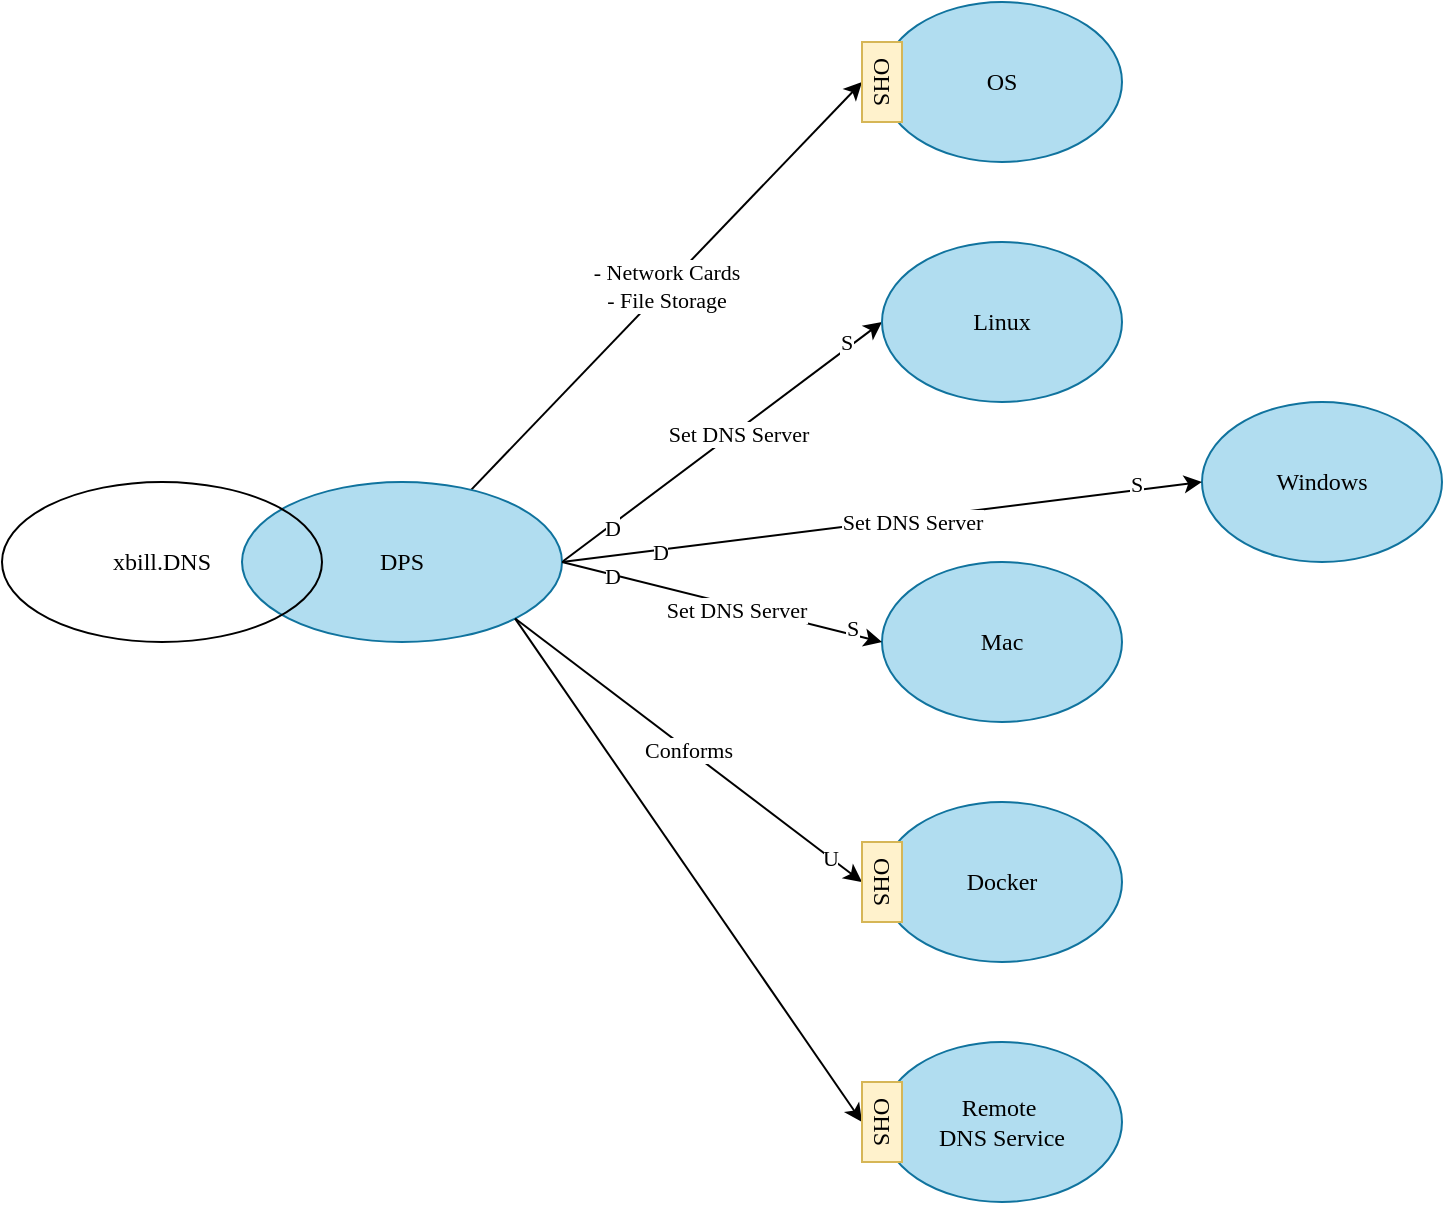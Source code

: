 <mxfile version="24.3.1" type="device" pages="4">
  <diagram id="9WJjoNjnLUXEDnRs514f" name="context-map">
    <mxGraphModel dx="1434" dy="1139" grid="0" gridSize="10" guides="1" tooltips="1" connect="1" arrows="1" fold="1" page="0" pageScale="1" pageWidth="850" pageHeight="1100" math="0" shadow="0">
      <root>
        <mxCell id="0" />
        <mxCell id="1" parent="0" />
        <mxCell id="ivCg_4bJsJOnzLANtkvf-11" value="- Network Cards&lt;div&gt;- File Storage&lt;/div&gt;" style="rounded=0;orthogonalLoop=1;jettySize=auto;html=1;entryX=0.5;entryY=1;entryDx=0;entryDy=0;fontFamily=Ubuntu;" parent="1" source="ivCg_4bJsJOnzLANtkvf-2" target="ivCg_4bJsJOnzLANtkvf-8" edge="1">
          <mxGeometry relative="1" as="geometry" />
        </mxCell>
        <mxCell id="ivCg_4bJsJOnzLANtkvf-18" style="rounded=0;orthogonalLoop=1;jettySize=auto;html=1;entryX=0;entryY=0.5;entryDx=0;entryDy=0;exitX=1;exitY=1;exitDx=0;exitDy=0;fontFamily=Ubuntu;" parent="1" source="ivCg_4bJsJOnzLANtkvf-19" target="ivCg_4bJsJOnzLANtkvf-4" edge="1">
          <mxGeometry relative="1" as="geometry" />
        </mxCell>
        <mxCell id="ivCg_4bJsJOnzLANtkvf-23" style="rounded=0;orthogonalLoop=1;jettySize=auto;html=1;entryX=0;entryY=0.5;entryDx=0;entryDy=0;exitX=1;exitY=0.5;exitDx=0;exitDy=0;fontFamily=Ubuntu;" parent="1" source="ivCg_4bJsJOnzLANtkvf-2" target="ivCg_4bJsJOnzLANtkvf-22" edge="1">
          <mxGeometry relative="1" as="geometry" />
        </mxCell>
        <mxCell id="ivCg_4bJsJOnzLANtkvf-24" value="S" style="edgeLabel;html=1;align=center;verticalAlign=middle;resizable=0;points=[];fontFamily=Ubuntu;" parent="ivCg_4bJsJOnzLANtkvf-23" connectable="0" vertex="1">
          <mxGeometry x="0.795" y="3" relative="1" as="geometry">
            <mxPoint as="offset" />
          </mxGeometry>
        </mxCell>
        <mxCell id="ivCg_4bJsJOnzLANtkvf-25" value="D" style="edgeLabel;html=1;align=center;verticalAlign=middle;resizable=0;points=[];fontFamily=Ubuntu;" parent="ivCg_4bJsJOnzLANtkvf-23" connectable="0" vertex="1">
          <mxGeometry x="-0.692" relative="1" as="geometry">
            <mxPoint y="1" as="offset" />
          </mxGeometry>
        </mxCell>
        <mxCell id="ivCg_4bJsJOnzLANtkvf-29" value="Set DNS Server" style="edgeLabel;html=1;align=center;verticalAlign=middle;resizable=0;points=[];fontFamily=Ubuntu;" parent="ivCg_4bJsJOnzLANtkvf-23" connectable="0" vertex="1">
          <mxGeometry x="0.097" y="-2" relative="1" as="geometry">
            <mxPoint x="-1" as="offset" />
          </mxGeometry>
        </mxCell>
        <mxCell id="ivCg_4bJsJOnzLANtkvf-2" value="DPS" style="ellipse;whiteSpace=wrap;html=1;fillColor=#b1ddf0;strokeColor=#10739e;fontFamily=Ubuntu;" parent="1" vertex="1">
          <mxGeometry x="320" y="120" width="160" height="80" as="geometry" />
        </mxCell>
        <mxCell id="ivCg_4bJsJOnzLANtkvf-3" value="Docker" style="ellipse;whiteSpace=wrap;html=1;fillColor=#b1ddf0;strokeColor=#10739e;fontFamily=Ubuntu;" parent="1" vertex="1">
          <mxGeometry x="640" y="280" width="120" height="80" as="geometry" />
        </mxCell>
        <mxCell id="ivCg_4bJsJOnzLANtkvf-4" value="Remote&amp;nbsp;&lt;div&gt;DNS Service&lt;/div&gt;" style="ellipse;whiteSpace=wrap;html=1;fillColor=#b1ddf0;strokeColor=#10739e;fontFamily=Ubuntu;" parent="1" vertex="1">
          <mxGeometry x="640" y="400" width="120" height="80" as="geometry" />
        </mxCell>
        <mxCell id="ivCg_4bJsJOnzLANtkvf-5" value="OS" style="ellipse;whiteSpace=wrap;html=1;fillColor=#b1ddf0;strokeColor=#10739e;fontFamily=Ubuntu;" parent="1" vertex="1">
          <mxGeometry x="640" y="-120" width="120" height="80" as="geometry" />
        </mxCell>
        <mxCell id="ivCg_4bJsJOnzLANtkvf-8" value="OHS" style="rounded=0;whiteSpace=wrap;html=1;rotation=90;fillColor=#fff2cc;strokeColor=#d6b656;fontFamily=Ubuntu;" parent="1" vertex="1">
          <mxGeometry x="620" y="-90" width="40" height="20" as="geometry" />
        </mxCell>
        <mxCell id="ivCg_4bJsJOnzLANtkvf-17" value="Conforms" style="rounded=0;orthogonalLoop=1;jettySize=auto;html=1;exitX=1;exitY=1;exitDx=0;exitDy=0;entryX=0.5;entryY=1;entryDx=0;entryDy=0;fontFamily=Ubuntu;" parent="1" source="ivCg_4bJsJOnzLANtkvf-2" target="ivCg_4bJsJOnzLANtkvf-16" edge="1">
          <mxGeometry relative="1" as="geometry">
            <mxPoint x="460" y="190" as="sourcePoint" />
            <mxPoint x="640" y="160" as="targetPoint" />
          </mxGeometry>
        </mxCell>
        <mxCell id="I-yIK88EsLC_XFHWe3Qt-2" value="U" style="edgeLabel;html=1;align=center;verticalAlign=middle;resizable=0;points=[];fontFamily=Ubuntu;" parent="ivCg_4bJsJOnzLANtkvf-17" connectable="0" vertex="1">
          <mxGeometry x="0.816" relative="1" as="geometry">
            <mxPoint as="offset" />
          </mxGeometry>
        </mxCell>
        <mxCell id="ivCg_4bJsJOnzLANtkvf-16" value="OHS" style="rounded=0;whiteSpace=wrap;html=1;rotation=90;fillColor=#fff2cc;strokeColor=#d6b656;fontFamily=Ubuntu;" parent="1" vertex="1">
          <mxGeometry x="620" y="310" width="40" height="20" as="geometry" />
        </mxCell>
        <mxCell id="ivCg_4bJsJOnzLANtkvf-20" value="" style="rounded=0;orthogonalLoop=1;jettySize=auto;html=1;entryX=0.5;entryY=1;entryDx=0;entryDy=0;exitX=1;exitY=1;exitDx=0;exitDy=0;fontFamily=Ubuntu;" parent="1" source="ivCg_4bJsJOnzLANtkvf-2" target="ivCg_4bJsJOnzLANtkvf-19" edge="1">
          <mxGeometry relative="1" as="geometry">
            <mxPoint x="457" y="188" as="sourcePoint" />
            <mxPoint x="640" y="280" as="targetPoint" />
          </mxGeometry>
        </mxCell>
        <mxCell id="ivCg_4bJsJOnzLANtkvf-19" value="OHS" style="rounded=0;whiteSpace=wrap;html=1;rotation=90;fillColor=#fff2cc;strokeColor=#d6b656;fontFamily=Ubuntu;" parent="1" vertex="1">
          <mxGeometry x="620" y="430" width="40" height="20" as="geometry" />
        </mxCell>
        <mxCell id="ivCg_4bJsJOnzLANtkvf-22" value="Linux" style="ellipse;whiteSpace=wrap;html=1;fillColor=#b1ddf0;strokeColor=#10739e;fontFamily=Ubuntu;" parent="1" vertex="1">
          <mxGeometry x="640" width="120" height="80" as="geometry" />
        </mxCell>
        <mxCell id="ivCg_4bJsJOnzLANtkvf-26" value="Mac" style="ellipse;whiteSpace=wrap;html=1;fillColor=#b1ddf0;strokeColor=#10739e;fontFamily=Ubuntu;" parent="1" vertex="1">
          <mxGeometry x="640" y="160" width="120" height="80" as="geometry" />
        </mxCell>
        <mxCell id="ivCg_4bJsJOnzLANtkvf-27" value="Windows" style="ellipse;whiteSpace=wrap;html=1;fillColor=#b1ddf0;strokeColor=#10739e;fontFamily=Ubuntu;" parent="1" vertex="1">
          <mxGeometry x="800" y="80" width="120" height="80" as="geometry" />
        </mxCell>
        <mxCell id="ivCg_4bJsJOnzLANtkvf-31" style="rounded=0;orthogonalLoop=1;jettySize=auto;html=1;entryX=0;entryY=0.5;entryDx=0;entryDy=0;exitX=1;exitY=0.5;exitDx=0;exitDy=0;fontFamily=Ubuntu;" parent="1" source="ivCg_4bJsJOnzLANtkvf-2" target="ivCg_4bJsJOnzLANtkvf-26" edge="1">
          <mxGeometry relative="1" as="geometry">
            <mxPoint x="467" y="142" as="sourcePoint" />
            <mxPoint x="650" y="50" as="targetPoint" />
          </mxGeometry>
        </mxCell>
        <mxCell id="ivCg_4bJsJOnzLANtkvf-32" value="S" style="edgeLabel;html=1;align=center;verticalAlign=middle;resizable=0;points=[];fontFamily=Ubuntu;" parent="ivCg_4bJsJOnzLANtkvf-31" connectable="0" vertex="1">
          <mxGeometry x="0.795" y="3" relative="1" as="geometry">
            <mxPoint as="offset" />
          </mxGeometry>
        </mxCell>
        <mxCell id="ivCg_4bJsJOnzLANtkvf-33" value="D" style="edgeLabel;html=1;align=center;verticalAlign=middle;resizable=0;points=[];fontFamily=Ubuntu;" parent="ivCg_4bJsJOnzLANtkvf-31" connectable="0" vertex="1">
          <mxGeometry x="-0.692" relative="1" as="geometry">
            <mxPoint y="1" as="offset" />
          </mxGeometry>
        </mxCell>
        <mxCell id="ivCg_4bJsJOnzLANtkvf-34" value="Set DNS Server" style="edgeLabel;html=1;align=center;verticalAlign=middle;resizable=0;points=[];fontFamily=Ubuntu;" parent="ivCg_4bJsJOnzLANtkvf-31" connectable="0" vertex="1">
          <mxGeometry x="0.097" y="-2" relative="1" as="geometry">
            <mxPoint x="-1" as="offset" />
          </mxGeometry>
        </mxCell>
        <mxCell id="ivCg_4bJsJOnzLANtkvf-35" style="rounded=0;orthogonalLoop=1;jettySize=auto;html=1;entryX=0;entryY=0.5;entryDx=0;entryDy=0;exitX=1;exitY=0.5;exitDx=0;exitDy=0;fontFamily=Ubuntu;" parent="1" source="ivCg_4bJsJOnzLANtkvf-2" target="ivCg_4bJsJOnzLANtkvf-27" edge="1">
          <mxGeometry relative="1" as="geometry">
            <mxPoint x="490" y="170" as="sourcePoint" />
            <mxPoint x="650" y="170" as="targetPoint" />
          </mxGeometry>
        </mxCell>
        <mxCell id="ivCg_4bJsJOnzLANtkvf-36" value="S" style="edgeLabel;html=1;align=center;verticalAlign=middle;resizable=0;points=[];fontFamily=Ubuntu;" parent="ivCg_4bJsJOnzLANtkvf-35" connectable="0" vertex="1">
          <mxGeometry x="0.795" y="3" relative="1" as="geometry">
            <mxPoint as="offset" />
          </mxGeometry>
        </mxCell>
        <mxCell id="ivCg_4bJsJOnzLANtkvf-37" value="D" style="edgeLabel;html=1;align=center;verticalAlign=middle;resizable=0;points=[];fontFamily=Ubuntu;" parent="ivCg_4bJsJOnzLANtkvf-35" connectable="0" vertex="1">
          <mxGeometry x="-0.692" relative="1" as="geometry">
            <mxPoint y="1" as="offset" />
          </mxGeometry>
        </mxCell>
        <mxCell id="ivCg_4bJsJOnzLANtkvf-38" value="Set DNS Server" style="edgeLabel;html=1;align=center;verticalAlign=middle;resizable=0;points=[];fontFamily=Ubuntu;" parent="ivCg_4bJsJOnzLANtkvf-35" connectable="0" vertex="1">
          <mxGeometry x="0.097" y="-2" relative="1" as="geometry">
            <mxPoint x="-1" as="offset" />
          </mxGeometry>
        </mxCell>
        <mxCell id="1yVAV0kCwJeF8jpM5vx6-1" value="xbill.DNS" style="ellipse;whiteSpace=wrap;html=1;fillColor=none;fontFamily=Ubuntu;" parent="1" vertex="1">
          <mxGeometry x="200" y="120" width="160" height="80" as="geometry" />
        </mxCell>
      </root>
    </mxGraphModel>
  </diagram>
  <diagram name="context-map-level-2" id="ufJMkPPBs5bf8RBptWdy">
    <mxGraphModel dx="2234" dy="1139" grid="0" gridSize="10" guides="1" tooltips="1" connect="1" arrows="1" fold="1" page="0" pageScale="1" pageWidth="850" pageHeight="1100" math="0" shadow="0">
      <root>
        <mxCell id="NmibAHPZgspMl5tbe8Do-0" />
        <mxCell id="NmibAHPZgspMl5tbe8Do-1" parent="NmibAHPZgspMl5tbe8Do-0" />
        <mxCell id="NmibAHPZgspMl5tbe8Do-2" value="- Network Cards&lt;div&gt;- File Storage&lt;/div&gt;" style="rounded=0;orthogonalLoop=1;jettySize=auto;html=1;entryX=0.5;entryY=1;entryDx=0;entryDy=0;fontFamily=Ubuntu;exitX=1;exitY=0.5;exitDx=0;exitDy=0;" edge="1" parent="NmibAHPZgspMl5tbe8Do-1" source="JI1v6jl396OTyKbI-u48-0" target="KgC-nTZoZuuUhGahGnLK-10">
          <mxGeometry relative="1" as="geometry">
            <mxPoint x="565.88" y="42" as="sourcePoint" />
          </mxGeometry>
        </mxCell>
        <mxCell id="NmibAHPZgspMl5tbe8Do-3" style="rounded=0;orthogonalLoop=1;jettySize=auto;html=1;entryX=0;entryY=0.5;entryDx=0;entryDy=0;exitX=1;exitY=1;exitDx=0;exitDy=0;fontFamily=Ubuntu;" edge="1" parent="NmibAHPZgspMl5tbe8Do-1" source="NmibAHPZgspMl5tbe8Do-17" target="NmibAHPZgspMl5tbe8Do-10">
          <mxGeometry relative="1" as="geometry" />
        </mxCell>
        <mxCell id="NmibAHPZgspMl5tbe8Do-4" style="rounded=0;orthogonalLoop=1;jettySize=auto;html=1;entryX=0.5;entryY=1;entryDx=0;entryDy=0;exitX=0.5;exitY=0;exitDx=0;exitDy=0;fontFamily=Ubuntu;" edge="1" parent="NmibAHPZgspMl5tbe8Do-1" source="KgC-nTZoZuuUhGahGnLK-2" target="NmibAHPZgspMl5tbe8Do-18">
          <mxGeometry relative="1" as="geometry">
            <mxPoint x="1849.88" y="604" as="sourcePoint" />
          </mxGeometry>
        </mxCell>
        <mxCell id="NmibAHPZgspMl5tbe8Do-5" value="S" style="edgeLabel;html=1;align=center;verticalAlign=middle;resizable=0;points=[];fontFamily=Ubuntu;" connectable="0" vertex="1" parent="NmibAHPZgspMl5tbe8Do-4">
          <mxGeometry x="0.795" y="3" relative="1" as="geometry">
            <mxPoint as="offset" />
          </mxGeometry>
        </mxCell>
        <mxCell id="NmibAHPZgspMl5tbe8Do-6" value="D" style="edgeLabel;html=1;align=center;verticalAlign=middle;resizable=0;points=[];fontFamily=Ubuntu;" connectable="0" vertex="1" parent="NmibAHPZgspMl5tbe8Do-4">
          <mxGeometry x="-0.692" relative="1" as="geometry">
            <mxPoint y="1" as="offset" />
          </mxGeometry>
        </mxCell>
        <mxCell id="NmibAHPZgspMl5tbe8Do-7" value="Set DNS Server" style="edgeLabel;html=1;align=center;verticalAlign=middle;resizable=0;points=[];fontFamily=Ubuntu;" connectable="0" vertex="1" parent="NmibAHPZgspMl5tbe8Do-4">
          <mxGeometry x="0.097" y="-2" relative="1" as="geometry">
            <mxPoint x="-1" as="offset" />
          </mxGeometry>
        </mxCell>
        <mxCell id="NmibAHPZgspMl5tbe8Do-9" value="Docker" style="ellipse;whiteSpace=wrap;html=1;fillColor=#b1ddf0;strokeColor=#10739e;fontFamily=Ubuntu;" vertex="1" parent="NmibAHPZgspMl5tbe8Do-1">
          <mxGeometry x="636.88" y="334" width="120" height="80" as="geometry" />
        </mxCell>
        <mxCell id="NmibAHPZgspMl5tbe8Do-10" value="Remote&amp;nbsp;&lt;div&gt;DNS Service&lt;/div&gt;" style="ellipse;whiteSpace=wrap;html=1;fillColor=#b1ddf0;strokeColor=#10739e;fontFamily=Ubuntu;" vertex="1" parent="NmibAHPZgspMl5tbe8Do-1">
          <mxGeometry x="1065" y="-100" width="120" height="80" as="geometry" />
        </mxCell>
        <mxCell id="NmibAHPZgspMl5tbe8Do-13" value="Conforms" style="rounded=0;orthogonalLoop=1;jettySize=auto;html=1;exitX=1;exitY=0.5;exitDx=0;exitDy=0;entryX=0.5;entryY=1;entryDx=0;entryDy=0;fontFamily=Ubuntu;" edge="1" parent="NmibAHPZgspMl5tbe8Do-1" source="kKPDfdNtzEM0p20BJegI-0" target="NmibAHPZgspMl5tbe8Do-15">
          <mxGeometry relative="1" as="geometry">
            <mxPoint x="456.569" y="200.284" as="sourcePoint" />
            <mxPoint x="640" y="172" as="targetPoint" />
          </mxGeometry>
        </mxCell>
        <mxCell id="NmibAHPZgspMl5tbe8Do-14" value="U" style="edgeLabel;html=1;align=center;verticalAlign=middle;resizable=0;points=[];fontFamily=Ubuntu;" connectable="0" vertex="1" parent="NmibAHPZgspMl5tbe8Do-13">
          <mxGeometry x="0.816" relative="1" as="geometry">
            <mxPoint as="offset" />
          </mxGeometry>
        </mxCell>
        <mxCell id="NmibAHPZgspMl5tbe8Do-15" value="OHS" style="rounded=0;whiteSpace=wrap;html=1;rotation=90;fillColor=#fff2cc;strokeColor=#d6b656;fontFamily=Ubuntu;" vertex="1" parent="NmibAHPZgspMl5tbe8Do-1">
          <mxGeometry x="616.88" y="364" width="40" height="20" as="geometry" />
        </mxCell>
        <mxCell id="NmibAHPZgspMl5tbe8Do-16" value="" style="rounded=0;orthogonalLoop=1;jettySize=auto;html=1;entryX=0.5;entryY=1;entryDx=0;entryDy=0;exitX=1;exitY=0.5;exitDx=0;exitDy=0;fontFamily=Ubuntu;" edge="1" parent="NmibAHPZgspMl5tbe8Do-1" source="NmibAHPZgspMl5tbe8Do-29" target="NmibAHPZgspMl5tbe8Do-17">
          <mxGeometry relative="1" as="geometry">
            <mxPoint x="744.449" y="206.284" as="sourcePoint" />
            <mxPoint x="927.88" y="298" as="targetPoint" />
          </mxGeometry>
        </mxCell>
        <mxCell id="NmibAHPZgspMl5tbe8Do-17" value="OHS" style="rounded=0;whiteSpace=wrap;html=1;rotation=90;fillColor=#fff2cc;strokeColor=#d6b656;fontFamily=Ubuntu;" vertex="1" parent="NmibAHPZgspMl5tbe8Do-1">
          <mxGeometry x="1044" y="-68" width="40" height="20" as="geometry" />
        </mxCell>
        <mxCell id="NmibAHPZgspMl5tbe8Do-18" value="Linux" style="ellipse;whiteSpace=wrap;html=1;fillColor=#b1ddf0;strokeColor=#10739e;fontFamily=Ubuntu;" vertex="1" parent="NmibAHPZgspMl5tbe8Do-1">
          <mxGeometry x="1222.88" y="117" width="120" height="80" as="geometry" />
        </mxCell>
        <mxCell id="NmibAHPZgspMl5tbe8Do-19" value="Mac" style="ellipse;whiteSpace=wrap;html=1;fillColor=#b1ddf0;strokeColor=#10739e;fontFamily=Ubuntu;" vertex="1" parent="NmibAHPZgspMl5tbe8Do-1">
          <mxGeometry x="1506.88" y="156" width="120" height="80" as="geometry" />
        </mxCell>
        <mxCell id="NmibAHPZgspMl5tbe8Do-20" value="Windows" style="ellipse;whiteSpace=wrap;html=1;fillColor=#b1ddf0;strokeColor=#10739e;fontFamily=Ubuntu;" vertex="1" parent="NmibAHPZgspMl5tbe8Do-1">
          <mxGeometry x="1372.88" y="122" width="120" height="80" as="geometry" />
        </mxCell>
        <mxCell id="NmibAHPZgspMl5tbe8Do-21" style="rounded=0;orthogonalLoop=1;jettySize=auto;html=1;entryX=0;entryY=1;entryDx=0;entryDy=0;exitX=1;exitY=0;exitDx=0;exitDy=0;fontFamily=Ubuntu;" edge="1" parent="NmibAHPZgspMl5tbe8Do-1" source="KgC-nTZoZuuUhGahGnLK-2" target="NmibAHPZgspMl5tbe8Do-19">
          <mxGeometry relative="1" as="geometry">
            <mxPoint x="1849.88" y="604" as="sourcePoint" />
            <mxPoint x="2019.88" y="494" as="targetPoint" />
          </mxGeometry>
        </mxCell>
        <mxCell id="NmibAHPZgspMl5tbe8Do-22" value="S" style="edgeLabel;html=1;align=center;verticalAlign=middle;resizable=0;points=[];fontFamily=Ubuntu;" connectable="0" vertex="1" parent="NmibAHPZgspMl5tbe8Do-21">
          <mxGeometry x="0.795" y="3" relative="1" as="geometry">
            <mxPoint as="offset" />
          </mxGeometry>
        </mxCell>
        <mxCell id="NmibAHPZgspMl5tbe8Do-23" value="D" style="edgeLabel;html=1;align=center;verticalAlign=middle;resizable=0;points=[];fontFamily=Ubuntu;" connectable="0" vertex="1" parent="NmibAHPZgspMl5tbe8Do-21">
          <mxGeometry x="-0.692" relative="1" as="geometry">
            <mxPoint y="1" as="offset" />
          </mxGeometry>
        </mxCell>
        <mxCell id="NmibAHPZgspMl5tbe8Do-24" value="Set DNS Server" style="edgeLabel;html=1;align=center;verticalAlign=middle;resizable=0;points=[];fontFamily=Ubuntu;" connectable="0" vertex="1" parent="NmibAHPZgspMl5tbe8Do-21">
          <mxGeometry x="0.097" y="-2" relative="1" as="geometry">
            <mxPoint x="-1" as="offset" />
          </mxGeometry>
        </mxCell>
        <mxCell id="NmibAHPZgspMl5tbe8Do-25" style="rounded=0;orthogonalLoop=1;jettySize=auto;html=1;fontFamily=Ubuntu;" edge="1" parent="NmibAHPZgspMl5tbe8Do-1" source="KgC-nTZoZuuUhGahGnLK-2" target="NmibAHPZgspMl5tbe8Do-20">
          <mxGeometry relative="1" as="geometry">
            <mxPoint x="1849.88" y="604" as="sourcePoint" />
            <mxPoint x="2019.88" y="614" as="targetPoint" />
          </mxGeometry>
        </mxCell>
        <mxCell id="NmibAHPZgspMl5tbe8Do-26" value="S" style="edgeLabel;html=1;align=center;verticalAlign=middle;resizable=0;points=[];fontFamily=Ubuntu;" connectable="0" vertex="1" parent="NmibAHPZgspMl5tbe8Do-25">
          <mxGeometry x="0.795" y="3" relative="1" as="geometry">
            <mxPoint as="offset" />
          </mxGeometry>
        </mxCell>
        <mxCell id="NmibAHPZgspMl5tbe8Do-27" value="D" style="edgeLabel;html=1;align=center;verticalAlign=middle;resizable=0;points=[];fontFamily=Ubuntu;" connectable="0" vertex="1" parent="NmibAHPZgspMl5tbe8Do-25">
          <mxGeometry x="-0.692" relative="1" as="geometry">
            <mxPoint y="1" as="offset" />
          </mxGeometry>
        </mxCell>
        <mxCell id="NmibAHPZgspMl5tbe8Do-28" value="Set DNS Server" style="edgeLabel;html=1;align=center;verticalAlign=middle;resizable=0;points=[];fontFamily=Ubuntu;" connectable="0" vertex="1" parent="NmibAHPZgspMl5tbe8Do-25">
          <mxGeometry x="0.097" y="-2" relative="1" as="geometry">
            <mxPoint x="-1" as="offset" />
          </mxGeometry>
        </mxCell>
        <mxCell id="JI1v6jl396OTyKbI-u48-0" value="Config&lt;div&gt;&lt;i&gt;&amp;lt;&amp;lt;Support&amp;gt;&amp;gt;&lt;/i&gt;&lt;/div&gt;" style="ellipse;whiteSpace=wrap;html=1;fillColor=#b1ddf0;strokeColor=#10739e;fontFamily=Ubuntu;" vertex="1" parent="NmibAHPZgspMl5tbe8Do-1">
          <mxGeometry x="616.88" y="123" width="160" height="80" as="geometry" />
        </mxCell>
        <mxCell id="cL3eIx8oiwPM8maTstJl-0" value="DNS Server&lt;div&gt;&lt;i&gt;&amp;lt;&amp;lt;Generic&amp;gt;&amp;gt;&lt;/i&gt;&lt;/div&gt;" style="ellipse;whiteSpace=wrap;html=1;fillColor=#b1ddf0;strokeColor=#10739e;fontFamily=Ubuntu;" vertex="1" parent="NmibAHPZgspMl5tbe8Do-1">
          <mxGeometry x="-447" y="121" width="160" height="80" as="geometry" />
        </mxCell>
        <mxCell id="KgC-nTZoZuuUhGahGnLK-4" value="Shared Kernel" style="rounded=0;orthogonalLoop=1;jettySize=auto;html=1;endArrow=none;endFill=0;" edge="1" parent="NmibAHPZgspMl5tbe8Do-1" source="I5DiYGMZvju-513pey7e-0" target="KgC-nTZoZuuUhGahGnLK-0">
          <mxGeometry relative="1" as="geometry" />
        </mxCell>
        <mxCell id="I5DiYGMZvju-513pey7e-0" value="DNS Solving&lt;div&gt;&lt;i&gt;&amp;lt;&amp;lt;Core&amp;gt;&amp;gt;&lt;/i&gt;&lt;/div&gt;" style="ellipse;whiteSpace=wrap;html=1;fillColor=#b1ddf0;strokeColor=#10739e;fontFamily=Ubuntu;" vertex="1" parent="NmibAHPZgspMl5tbe8Do-1">
          <mxGeometry x="-147" y="121" width="160" height="80" as="geometry" />
        </mxCell>
        <mxCell id="kKPDfdNtzEM0p20BJegI-0" value="DNS Solving Docker&lt;div&gt;&lt;i&gt;&amp;lt;&amp;lt;Support&amp;gt;&amp;gt;&lt;/i&gt;&lt;/div&gt;" style="ellipse;whiteSpace=wrap;html=1;fillColor=#b1ddf0;strokeColor=#10739e;fontFamily=Ubuntu;" vertex="1" parent="NmibAHPZgspMl5tbe8Do-1">
          <mxGeometry x="187" y="331" width="160" height="80" as="geometry" />
        </mxCell>
        <mxCell id="KgC-nTZoZuuUhGahGnLK-0" value="DNS Solving Local Storage&lt;div&gt;&lt;i&gt;&amp;lt;&amp;lt;Support&amp;gt;&amp;gt;&lt;/i&gt;&lt;/div&gt;" style="ellipse;whiteSpace=wrap;html=1;fillColor=#b1ddf0;strokeColor=#10739e;fontFamily=Ubuntu;" vertex="1" parent="NmibAHPZgspMl5tbe8Do-1">
          <mxGeometry x="187" y="121" width="160" height="80" as="geometry" />
        </mxCell>
        <mxCell id="KgC-nTZoZuuUhGahGnLK-9" value="Shared Kernel" style="rounded=0;orthogonalLoop=1;jettySize=auto;html=1;endArrow=none;endFill=0;" edge="1" parent="NmibAHPZgspMl5tbe8Do-1" source="KgC-nTZoZuuUhGahGnLK-1" target="NmibAHPZgspMl5tbe8Do-29">
          <mxGeometry relative="1" as="geometry" />
        </mxCell>
        <mxCell id="KgC-nTZoZuuUhGahGnLK-1" value="DNS Solving Remote&lt;div&gt;&lt;i&gt;&amp;lt;&amp;lt;Support&amp;gt;&amp;gt;&lt;/i&gt;&lt;/div&gt;" style="ellipse;whiteSpace=wrap;html=1;fillColor=#b1ddf0;strokeColor=#10739e;fontFamily=Ubuntu;" vertex="1" parent="NmibAHPZgspMl5tbe8Do-1">
          <mxGeometry x="187" y="-100" width="160" height="80" as="geometry" />
        </mxCell>
        <mxCell id="NmibAHPZgspMl5tbe8Do-29" value="xbill.DNS" style="ellipse;whiteSpace=wrap;html=1;fillColor=#b1ddf0;fontFamily=Ubuntu;strokeColor=#10739e;" vertex="1" parent="NmibAHPZgspMl5tbe8Do-1">
          <mxGeometry x="621" y="-100" width="160" height="80" as="geometry" />
        </mxCell>
        <mxCell id="KgC-nTZoZuuUhGahGnLK-2" value="DefaultDns&lt;div&gt;&lt;i&gt;&amp;lt;&amp;lt;Support&amp;gt;&amp;gt;&lt;/i&gt;&lt;/div&gt;" style="ellipse;whiteSpace=wrap;html=1;fillColor=#b1ddf0;strokeColor=#10739e;fontFamily=Ubuntu;" vertex="1" parent="NmibAHPZgspMl5tbe8Do-1">
          <mxGeometry x="1219.88" y="338" width="160" height="80" as="geometry" />
        </mxCell>
        <mxCell id="KgC-nTZoZuuUhGahGnLK-3" value="- Network Cards&lt;div&gt;- File Storage&lt;/div&gt;" style="rounded=0;orthogonalLoop=1;jettySize=auto;html=1;entryX=0.5;entryY=1;entryDx=0;entryDy=0;fontFamily=Ubuntu;exitX=0;exitY=0;exitDx=0;exitDy=0;" edge="1" parent="NmibAHPZgspMl5tbe8Do-1" source="KgC-nTZoZuuUhGahGnLK-2" target="NmibAHPZgspMl5tbe8Do-12">
          <mxGeometry relative="1" as="geometry">
            <mxPoint x="1090.88" y="341" as="sourcePoint" />
            <mxPoint x="1088.88" y="232" as="targetPoint" />
          </mxGeometry>
        </mxCell>
        <mxCell id="KgC-nTZoZuuUhGahGnLK-5" value="Shared Kernel" style="rounded=0;orthogonalLoop=1;jettySize=auto;html=1;endArrow=none;endFill=0;entryX=0;entryY=0.5;entryDx=0;entryDy=0;exitX=1;exitY=0.5;exitDx=0;exitDy=0;" edge="1" parent="NmibAHPZgspMl5tbe8Do-1" source="I5DiYGMZvju-513pey7e-0" target="KgC-nTZoZuuUhGahGnLK-1">
          <mxGeometry relative="1" as="geometry">
            <mxPoint x="23" y="171" as="sourcePoint" />
            <mxPoint x="197" y="171" as="targetPoint" />
          </mxGeometry>
        </mxCell>
        <mxCell id="KgC-nTZoZuuUhGahGnLK-6" value="Shared Kernel" style="rounded=0;orthogonalLoop=1;jettySize=auto;html=1;endArrow=none;endFill=0;entryX=0.013;entryY=0.425;entryDx=0;entryDy=0;entryPerimeter=0;exitX=1;exitY=0.5;exitDx=0;exitDy=0;" edge="1" parent="NmibAHPZgspMl5tbe8Do-1" source="I5DiYGMZvju-513pey7e-0" target="kKPDfdNtzEM0p20BJegI-0">
          <mxGeometry relative="1" as="geometry">
            <mxPoint x="15" y="160" as="sourcePoint" />
            <mxPoint x="197" y="-50" as="targetPoint" />
          </mxGeometry>
        </mxCell>
        <mxCell id="KgC-nTZoZuuUhGahGnLK-7" value="Shared Kernel" style="rounded=0;orthogonalLoop=1;jettySize=auto;html=1;endArrow=none;endFill=0;exitX=0;exitY=0.5;exitDx=0;exitDy=0;entryX=1;entryY=0.5;entryDx=0;entryDy=0;" edge="1" parent="NmibAHPZgspMl5tbe8Do-1" source="JI1v6jl396OTyKbI-u48-0" target="KgC-nTZoZuuUhGahGnLK-0">
          <mxGeometry relative="1" as="geometry">
            <mxPoint x="23" y="171" as="sourcePoint" />
            <mxPoint x="197" y="171" as="targetPoint" />
          </mxGeometry>
        </mxCell>
        <mxCell id="KgC-nTZoZuuUhGahGnLK-11" value="" style="group" vertex="1" connectable="0" parent="NmibAHPZgspMl5tbe8Do-1">
          <mxGeometry x="1059" y="122" width="133" height="90.348" as="geometry" />
        </mxCell>
        <mxCell id="KgC-nTZoZuuUhGahGnLK-8" value="" style="group" vertex="1" connectable="0" parent="KgC-nTZoZuuUhGahGnLK-11">
          <mxGeometry x="13" width="120" height="90.348" as="geometry" />
        </mxCell>
        <mxCell id="NmibAHPZgspMl5tbe8Do-11" value="OS" style="ellipse;whiteSpace=wrap;html=1;fillColor=#b1ddf0;strokeColor=#10739e;fontFamily=Ubuntu;" vertex="1" parent="KgC-nTZoZuuUhGahGnLK-8">
          <mxGeometry width="120" height="80" as="geometry" />
        </mxCell>
        <mxCell id="NmibAHPZgspMl5tbe8Do-12" value="OHS" style="rounded=0;whiteSpace=wrap;html=1;rotation=1;fillColor=#fff2cc;strokeColor=#d6b656;fontFamily=Ubuntu;" vertex="1" parent="KgC-nTZoZuuUhGahGnLK-8">
          <mxGeometry x="40" y="70" width="40" height="20" as="geometry" />
        </mxCell>
        <mxCell id="KgC-nTZoZuuUhGahGnLK-10" value="OHS" style="rounded=0;whiteSpace=wrap;html=1;rotation=90;fillColor=#fff2cc;strokeColor=#d6b656;fontFamily=Ubuntu;" vertex="1" parent="KgC-nTZoZuuUhGahGnLK-11">
          <mxGeometry x="-10" y="30" width="40" height="20" as="geometry" />
        </mxCell>
        <mxCell id="KgC-nTZoZuuUhGahGnLK-12" value="Shared Kernel" style="rounded=0;orthogonalLoop=1;jettySize=auto;html=1;endArrow=none;endFill=0;exitX=1;exitY=0.5;exitDx=0;exitDy=0;" edge="1" parent="NmibAHPZgspMl5tbe8Do-1" source="cL3eIx8oiwPM8maTstJl-0" target="I5DiYGMZvju-513pey7e-0">
          <mxGeometry relative="1" as="geometry">
            <mxPoint x="23" y="171" as="sourcePoint" />
            <mxPoint x="197" y="-50" as="targetPoint" />
          </mxGeometry>
        </mxCell>
      </root>
    </mxGraphModel>
  </diagram>
  <diagram name="domain-model" id="bIyLEeD0yWBFcpVP9FXd">
    <mxGraphModel dx="2606" dy="1937" grid="0" gridSize="10" guides="1" tooltips="1" connect="1" arrows="1" fold="1" page="0" pageScale="1" pageWidth="850" pageHeight="1100" math="0" shadow="0">
      <root>
        <mxCell id="0" />
        <mxCell id="1" parent="0" />
        <mxCell id="xvfMPr6nfmhhjt2sO_2a-6" value="dns.solving.remote &lt;i style=&quot;font-weight: normal;&quot;&gt;&amp;lt;&amp;lt;supporting&amp;gt;&amp;gt;&lt;/i&gt;" style="shape=folder;fontStyle=1;spacingTop=10;tabWidth=40;tabHeight=14;tabPosition=left;html=1;whiteSpace=wrap;align=left;verticalAlign=top;fillColor=none;dashed=1;dashPattern=1 4;" parent="1" vertex="1">
          <mxGeometry x="1717" y="-690" width="763" height="530" as="geometry" />
        </mxCell>
        <mxCell id="zM0jnOea4scrN6b8O1Lq-13" value="network &lt;i style=&quot;font-weight: normal;&quot;&gt;&amp;lt;&amp;lt;generic&amp;gt;&amp;gt;&lt;/i&gt;" style="shape=folder;fontStyle=1;spacingTop=10;tabWidth=40;tabHeight=14;tabPosition=left;html=1;whiteSpace=wrap;align=left;verticalAlign=top;fillColor=none;dashed=1;dashPattern=1 4;" parent="1" vertex="1">
          <mxGeometry x="2680" y="100" width="440" height="380" as="geometry" />
        </mxCell>
        <mxCell id="xvfMPr6nfmhhjt2sO_2a-1" value="net.dnsserver &lt;i style=&quot;font-weight: normal;&quot;&gt;&amp;lt;&amp;lt;generic&amp;gt;&amp;gt;&lt;/i&gt;" style="shape=folder;fontStyle=1;spacingTop=10;tabWidth=40;tabHeight=14;tabPosition=left;html=1;whiteSpace=wrap;align=left;verticalAlign=top;fillColor=none;dashed=1;dashPattern=1 4;" parent="1" vertex="1">
          <mxGeometry x="-203" y="110" width="800" height="610" as="geometry" />
        </mxCell>
        <mxCell id="xvfMPr6nfmhhjt2sO_2a-3" value="dns.solving &lt;i style=&quot;font-weight: normal;&quot;&gt;&amp;lt;&amp;lt;core&amp;gt;&amp;gt;&lt;/i&gt;" style="shape=folder;fontStyle=1;spacingTop=10;tabWidth=40;tabHeight=14;tabPosition=left;html=1;whiteSpace=wrap;align=left;verticalAlign=top;fillColor=none;dashed=1;dashPattern=1 2;" parent="1" vertex="1">
          <mxGeometry x="756" y="110" width="761" height="610" as="geometry" />
        </mxCell>
        <mxCell id="xvfMPr6nfmhhjt2sO_2a-4" value="dns.solving.docker &lt;i style=&quot;font-weight: normal;&quot;&gt;&amp;lt;&amp;lt;supporting&amp;gt;&amp;gt;&lt;/i&gt;" style="shape=folder;fontStyle=1;spacingTop=10;tabWidth=40;tabHeight=14;tabPosition=left;html=1;whiteSpace=wrap;align=left;verticalAlign=top;fillColor=none;dashed=1;dashPattern=1 4;movable=1;resizable=1;rotatable=1;deletable=1;editable=1;locked=0;connectable=1;" parent="1" vertex="1">
          <mxGeometry x="1719" y="100" width="761" height="620" as="geometry" />
        </mxCell>
        <mxCell id="xvfMPr6nfmhhjt2sO_2a-5" value="dns.solving.localstorage &lt;span style=&quot;font-weight: normal;&quot;&gt;&lt;i&gt;&amp;lt;&amp;lt;supporting&amp;gt;&amp;gt;&lt;/i&gt;&lt;/span&gt;" style="shape=folder;fontStyle=1;spacingTop=10;tabWidth=40;tabHeight=14;tabPosition=left;html=1;whiteSpace=wrap;align=left;verticalAlign=top;fillColor=none;dashed=1;dashPattern=1 4;" parent="1" vertex="1">
          <mxGeometry x="1719" y="830" width="760" height="452" as="geometry" />
        </mxCell>
        <mxCell id="xvfMPr6nfmhhjt2sO_2a-7" value="os.dns.service&amp;nbsp;&lt;i style=&quot;font-weight: normal;&quot;&gt;&amp;lt;&amp;lt;supporting&amp;gt;&amp;gt;&lt;/i&gt;" style="shape=folder;fontStyle=1;spacingTop=10;tabWidth=40;tabHeight=14;tabPosition=left;html=1;whiteSpace=wrap;align=left;verticalAlign=top;fillColor=none;dashed=1;dashPattern=1 2;" parent="1" vertex="1">
          <mxGeometry x="760" y="-700" width="480" height="280" as="geometry" />
        </mxCell>
        <mxCell id="6i8U4eK80ueHL6DwSGRM-1" value="HostnameQuery" style="swimlane;fontStyle=1;childLayout=stackLayout;horizontal=1;startSize=26;fillColor=#1ba1e2;horizontalStack=0;resizeParent=1;resizeParentMax=0;resizeLast=0;collapsible=1;marginBottom=0;whiteSpace=wrap;html=1;fontColor=#ffffff;strokeColor=#006EAF;" parent="1" vertex="1">
          <mxGeometry x="797" y="600" width="160" height="104" as="geometry" />
        </mxCell>
        <mxCell id="6i8U4eK80ueHL6DwSGRM-11" value="+ ipVersion: enum" style="text;strokeColor=none;fillColor=none;align=left;verticalAlign=top;spacingLeft=4;spacingRight=4;overflow=hidden;rotatable=0;points=[[0,0.5],[1,0.5]];portConstraint=eastwest;whiteSpace=wrap;html=1;" parent="6i8U4eK80ueHL6DwSGRM-1" vertex="1">
          <mxGeometry y="26" width="160" height="26" as="geometry" />
        </mxCell>
        <mxCell id="6i8U4eK80ueHL6DwSGRM-12" value="+ useWildcards: boolean" style="text;strokeColor=none;fillColor=none;align=left;verticalAlign=top;spacingLeft=4;spacingRight=4;overflow=hidden;rotatable=0;points=[[0,0.5],[1,0.5]];portConstraint=eastwest;whiteSpace=wrap;html=1;" parent="6i8U4eK80ueHL6DwSGRM-1" vertex="1">
          <mxGeometry y="52" width="160" height="26" as="geometry" />
        </mxCell>
        <mxCell id="6i8U4eK80ueHL6DwSGRM-13" value="+ useRegex: boolean" style="text;strokeColor=none;fillColor=none;align=left;verticalAlign=top;spacingLeft=4;spacingRight=4;overflow=hidden;rotatable=0;points=[[0,0.5],[1,0.5]];portConstraint=eastwest;whiteSpace=wrap;html=1;" parent="6i8U4eK80ueHL6DwSGRM-1" vertex="1">
          <mxGeometry y="78" width="160" height="26" as="geometry" />
        </mxCell>
        <mxCell id="6i8U4eK80ueHL6DwSGRM-5" value="&lt;b&gt;Response&lt;/b&gt;" style="swimlane;fontStyle=0;childLayout=stackLayout;horizontal=1;startSize=26;fillColor=#1ba1e2;horizontalStack=0;resizeParent=1;resizeParentMax=0;resizeLast=0;collapsible=1;marginBottom=0;whiteSpace=wrap;html=1;fontColor=#ffffff;strokeColor=#006EAF;" parent="1" vertex="1">
          <mxGeometry x="1076" y="280" width="160" height="78" as="geometry" />
        </mxCell>
        <mxCell id="6i8U4eK80ueHL6DwSGRM-6" value="+ ttl: Duration" style="text;strokeColor=none;fillColor=none;align=left;verticalAlign=top;spacingLeft=4;spacingRight=4;overflow=hidden;rotatable=0;points=[[0,0.5],[1,0.5]];portConstraint=eastwest;whiteSpace=wrap;html=1;" parent="6i8U4eK80ueHL6DwSGRM-5" vertex="1">
          <mxGeometry y="26" width="160" height="26" as="geometry" />
        </mxCell>
        <mxCell id="zM0jnOea4scrN6b8O1Lq-1" value="+ createdAt: LocalDateTime" style="text;strokeColor=none;fillColor=none;align=left;verticalAlign=top;spacingLeft=4;spacingRight=4;overflow=hidden;rotatable=0;points=[[0,0.5],[1,0.5]];portConstraint=eastwest;whiteSpace=wrap;html=1;" parent="6i8U4eK80ueHL6DwSGRM-5" vertex="1">
          <mxGeometry y="52" width="160" height="26" as="geometry" />
        </mxCell>
        <mxCell id="6i8U4eK80ueHL6DwSGRM-7" value="Message" style="swimlane;fontStyle=1;childLayout=stackLayout;horizontal=1;startSize=26;fillColor=#1ba1e2;horizontalStack=0;resizeParent=1;resizeParentMax=0;resizeLast=0;collapsible=1;marginBottom=0;whiteSpace=wrap;html=1;fontColor=#ffffff;strokeColor=#006EAF;" parent="1" vertex="1">
          <mxGeometry x="1076" y="440" width="160" height="52" as="geometry" />
        </mxCell>
        <mxCell id="6i8U4eK80ueHL6DwSGRM-8" value="+ field: type" style="text;strokeColor=none;fillColor=none;align=left;verticalAlign=top;spacingLeft=4;spacingRight=4;overflow=hidden;rotatable=0;points=[[0,0.5],[1,0.5]];portConstraint=eastwest;whiteSpace=wrap;html=1;" parent="6i8U4eK80ueHL6DwSGRM-7" vertex="1">
          <mxGeometry y="26" width="160" height="26" as="geometry" />
        </mxCell>
        <mxCell id="6i8U4eK80ueHL6DwSGRM-14" value="" style="endArrow=diamondThin;endFill=1;endSize=24;html=1;rounded=0;exitX=0.5;exitY=0;exitDx=0;exitDy=0;entryX=0.5;entryY=1;entryDx=0;entryDy=0;" parent="1" source="6i8U4eK80ueHL6DwSGRM-7" target="6i8U4eK80ueHL6DwSGRM-5" edge="1">
          <mxGeometry width="160" relative="1" as="geometry">
            <mxPoint x="786" y="540" as="sourcePoint" />
            <mxPoint x="1156" y="360" as="targetPoint" />
          </mxGeometry>
        </mxCell>
        <mxCell id="6i8U4eK80ueHL6DwSGRM-15" value="1..1" style="edgeLabel;html=1;align=center;verticalAlign=middle;resizable=0;points=[];" parent="6i8U4eK80ueHL6DwSGRM-14" connectable="0" vertex="1">
          <mxGeometry x="0.003" y="-3" relative="1" as="geometry">
            <mxPoint as="offset" />
          </mxGeometry>
        </mxCell>
        <mxCell id="6i8U4eK80ueHL6DwSGRM-16" value="Hostname" style="swimlane;fontStyle=1;childLayout=stackLayout;horizontal=1;startSize=26;fillColor=#1ba1e2;horizontalStack=0;resizeParent=1;resizeParentMax=0;resizeLast=0;collapsible=1;marginBottom=0;whiteSpace=wrap;html=1;fontColor=#ffffff;strokeColor=#006EAF;" parent="1" vertex="1">
          <mxGeometry x="1076" y="600" width="160" height="52" as="geometry" />
        </mxCell>
        <mxCell id="6i8U4eK80ueHL6DwSGRM-17" value="+ hostname: String" style="text;strokeColor=none;fillColor=none;align=left;verticalAlign=top;spacingLeft=4;spacingRight=4;overflow=hidden;rotatable=0;points=[[0,0.5],[1,0.5]];portConstraint=eastwest;whiteSpace=wrap;html=1;" parent="6i8U4eK80ueHL6DwSGRM-16" vertex="1">
          <mxGeometry y="26" width="160" height="26" as="geometry" />
        </mxCell>
        <mxCell id="6i8U4eK80ueHL6DwSGRM-21" value="" style="endArrow=diamondThin;endFill=1;endSize=24;html=1;rounded=0;entryX=0.996;entryY=0.126;entryDx=0;entryDy=0;entryPerimeter=0;exitX=0;exitY=0.25;exitDx=0;exitDy=0;" parent="1" source="6i8U4eK80ueHL6DwSGRM-16" target="6i8U4eK80ueHL6DwSGRM-1" edge="1">
          <mxGeometry width="160" relative="1" as="geometry">
            <mxPoint x="1087" y="410" as="sourcePoint" />
            <mxPoint x="1089" y="344" as="targetPoint" />
          </mxGeometry>
        </mxCell>
        <mxCell id="6i8U4eK80ueHL6DwSGRM-22" value="1..1" style="edgeLabel;html=1;align=center;verticalAlign=middle;resizable=0;points=[];" parent="6i8U4eK80ueHL6DwSGRM-21" connectable="0" vertex="1">
          <mxGeometry x="0.003" y="-3" relative="1" as="geometry">
            <mxPoint x="-19" as="offset" />
          </mxGeometry>
        </mxCell>
        <mxCell id="6i8U4eK80ueHL6DwSGRM-24" value="Message" style="swimlane;fontStyle=1;childLayout=stackLayout;horizontal=1;startSize=26;fillColor=#1ba1e2;horizontalStack=0;resizeParent=1;resizeParentMax=0;resizeLast=0;collapsible=1;marginBottom=0;whiteSpace=wrap;html=1;fontColor=#ffffff;strokeColor=#006EAF;" parent="1" vertex="1">
          <mxGeometry x="337" y="280" width="160" height="52" as="geometry" />
        </mxCell>
        <mxCell id="6i8U4eK80ueHL6DwSGRM-25" value="+ field: type" style="text;strokeColor=none;fillColor=none;align=left;verticalAlign=top;spacingLeft=4;spacingRight=4;overflow=hidden;rotatable=0;points=[[0,0.5],[1,0.5]];portConstraint=eastwest;whiteSpace=wrap;html=1;" parent="6i8U4eK80ueHL6DwSGRM-24" vertex="1">
          <mxGeometry y="26" width="160" height="26" as="geometry" />
        </mxCell>
        <mxCell id="6i8U4eK80ueHL6DwSGRM-30" value="&lt;div&gt;Quando for uma pergunta,&lt;/div&gt;será convertida em" style="endArrow=open;endSize=12;dashed=1;html=1;rounded=0;entryX=0.5;entryY=0;entryDx=0;entryDy=0;exitX=1;exitY=0.25;exitDx=0;exitDy=0;edgeStyle=orthogonalEdgeStyle;" parent="1" source="6i8U4eK80ueHL6DwSGRM-7" target="6i8U4eK80ueHL6DwSGRM-16" edge="1">
          <mxGeometry x="0.362" y="7" width="160" relative="1" as="geometry">
            <mxPoint x="1037" y="490" as="sourcePoint" />
            <mxPoint x="1197" y="490" as="targetPoint" />
            <Array as="points">
              <mxPoint x="1277" y="453" />
              <mxPoint x="1277" y="530" />
              <mxPoint x="1156" y="530" />
            </Array>
            <mxPoint as="offset" />
          </mxGeometry>
        </mxCell>
        <mxCell id="zM0jnOea4scrN6b8O1Lq-2" value="Server" style="swimlane;fontStyle=1;childLayout=stackLayout;horizontal=1;startSize=26;fillColor=#1ba1e2;horizontalStack=0;resizeParent=1;resizeParentMax=0;resizeLast=0;collapsible=1;marginBottom=0;whiteSpace=wrap;html=1;fontColor=#ffffff;strokeColor=#006EAF;" parent="1" vertex="1">
          <mxGeometry x="-163" y="200" width="160" height="52" as="geometry" />
        </mxCell>
        <mxCell id="zM0jnOea4scrN6b8O1Lq-3" value="+ address: String" style="text;strokeColor=none;fillColor=none;align=left;verticalAlign=top;spacingLeft=4;spacingRight=4;overflow=hidden;rotatable=0;points=[[0,0.5],[1,0.5]];portConstraint=eastwest;whiteSpace=wrap;html=1;" parent="zM0jnOea4scrN6b8O1Lq-2" vertex="1">
          <mxGeometry y="26" width="160" height="26" as="geometry" />
        </mxCell>
        <mxCell id="zM0jnOea4scrN6b8O1Lq-4" value="Protocol" style="swimlane;fontStyle=1;childLayout=stackLayout;horizontal=1;startSize=26;fillColor=#1ba1e2;horizontalStack=0;resizeParent=1;resizeParentMax=0;resizeLast=0;collapsible=1;marginBottom=0;whiteSpace=wrap;html=1;fontColor=#ffffff;strokeColor=#006EAF;" parent="1" vertex="1">
          <mxGeometry x="-163" y="320" width="160" height="52" as="geometry" />
        </mxCell>
        <mxCell id="zM0jnOea4scrN6b8O1Lq-5" value="+ field: String" style="text;strokeColor=none;fillColor=none;align=left;verticalAlign=top;spacingLeft=4;spacingRight=4;overflow=hidden;rotatable=0;points=[[0,0.5],[1,0.5]];portConstraint=eastwest;whiteSpace=wrap;html=1;" parent="zM0jnOea4scrN6b8O1Lq-4" vertex="1">
          <mxGeometry y="26" width="160" height="26" as="geometry" />
        </mxCell>
        <mxCell id="zM0jnOea4scrN6b8O1Lq-6" value="1..1" style="endArrow=open;html=1;endSize=12;startArrow=diamondThin;startSize=14;startFill=1;align=left;verticalAlign=bottom;rounded=0;exitX=0.494;exitY=1.019;exitDx=0;exitDy=0;exitPerimeter=0;" parent="1" source="zM0jnOea4scrN6b8O1Lq-3" target="zM0jnOea4scrN6b8O1Lq-4" edge="1">
          <mxGeometry x="-0.182" y="11" relative="1" as="geometry">
            <mxPoint x="-293" y="230" as="sourcePoint" />
            <mxPoint x="-133" y="230" as="targetPoint" />
            <mxPoint as="offset" />
          </mxGeometry>
        </mxCell>
        <mxCell id="zM0jnOea4scrN6b8O1Lq-8" value="&lt;b&gt;Entry&lt;/b&gt;" style="swimlane;fontStyle=0;childLayout=stackLayout;horizontal=1;startSize=26;fillColor=#1ba1e2;horizontalStack=0;resizeParent=1;resizeParentMax=0;resizeLast=0;collapsible=1;marginBottom=0;whiteSpace=wrap;html=1;fontColor=#ffffff;strokeColor=#006EAF;" parent="1" vertex="1">
          <mxGeometry x="2200" y="280" width="199" height="78" as="geometry" />
        </mxCell>
        <mxCell id="zM0jnOea4scrN6b8O1Lq-9" value="hostnameMatched: Boolean" style="text;strokeColor=none;fillColor=none;align=left;verticalAlign=top;spacingLeft=4;spacingRight=4;overflow=hidden;rotatable=0;points=[[0,0.5],[1,0.5]];portConstraint=eastwest;whiteSpace=wrap;html=1;" parent="zM0jnOea4scrN6b8O1Lq-8" vertex="1">
          <mxGeometry y="26" width="199" height="26" as="geometry" />
        </mxCell>
        <mxCell id="Jj663jdaUSqJGCP87qED-21" value="ip: IP" style="text;strokeColor=none;fillColor=none;align=left;verticalAlign=top;spacingLeft=4;spacingRight=4;overflow=hidden;rotatable=0;points=[[0,0.5],[1,0.5]];portConstraint=eastwest;whiteSpace=wrap;html=1;" parent="zM0jnOea4scrN6b8O1Lq-8" vertex="1">
          <mxGeometry y="52" width="199" height="26" as="geometry" />
        </mxCell>
        <mxCell id="zM0jnOea4scrN6b8O1Lq-11" value="&lt;b&gt;IP&lt;/b&gt;" style="swimlane;fontStyle=0;childLayout=stackLayout;horizontal=1;startSize=26;fillColor=#1ba1e2;horizontalStack=0;resizeParent=1;resizeParentMax=0;resizeLast=0;collapsible=1;marginBottom=0;whiteSpace=wrap;html=1;fontColor=#ffffff;strokeColor=#006EAF;" parent="1" vertex="1">
          <mxGeometry x="2720" y="160" width="160" height="78" as="geometry" />
        </mxCell>
        <mxCell id="zM0jnOea4scrN6b8O1Lq-12" value="+ address: byte[]" style="text;strokeColor=none;fillColor=none;align=left;verticalAlign=top;spacingLeft=4;spacingRight=4;overflow=hidden;rotatable=0;points=[[0,0.5],[1,0.5]];portConstraint=eastwest;whiteSpace=wrap;html=1;" parent="zM0jnOea4scrN6b8O1Lq-11" vertex="1">
          <mxGeometry y="26" width="160" height="26" as="geometry" />
        </mxCell>
        <mxCell id="EM2A524LFL6jTm5VqfUH-22" value="+ version: enum" style="text;strokeColor=none;fillColor=none;align=left;verticalAlign=top;spacingLeft=4;spacingRight=4;overflow=hidden;rotatable=0;points=[[0,0.5],[1,0.5]];portConstraint=eastwest;whiteSpace=wrap;html=1;" parent="zM0jnOea4scrN6b8O1Lq-11" vertex="1">
          <mxGeometry y="52" width="160" height="26" as="geometry" />
        </mxCell>
        <mxCell id="zM0jnOea4scrN6b8O1Lq-17" value="&lt;b&gt;Env&lt;/b&gt;" style="swimlane;fontStyle=0;childLayout=stackLayout;horizontal=1;startSize=26;fillColor=#1ba1e2;horizontalStack=0;resizeParent=1;resizeParentMax=0;resizeLast=0;collapsible=1;marginBottom=0;whiteSpace=wrap;html=1;fontColor=#ffffff;strokeColor=#006EAF;" parent="1" vertex="1">
          <mxGeometry x="1757.5" y="1040" width="200" height="52" as="geometry" />
        </mxCell>
        <mxCell id="zM0jnOea4scrN6b8O1Lq-18" value="+ name: String" style="text;strokeColor=none;fillColor=none;align=left;verticalAlign=top;spacingLeft=4;spacingRight=4;overflow=hidden;rotatable=0;points=[[0,0.5],[1,0.5]];portConstraint=eastwest;whiteSpace=wrap;html=1;" parent="zM0jnOea4scrN6b8O1Lq-17" vertex="1">
          <mxGeometry y="26" width="200" height="26" as="geometry" />
        </mxCell>
        <mxCell id="EM2A524LFL6jTm5VqfUH-33" style="edgeStyle=orthogonalEdgeStyle;rounded=0;orthogonalLoop=1;jettySize=auto;html=1;entryX=1;entryY=0.5;entryDx=0;entryDy=0;" parent="1" source="zM0jnOea4scrN6b8O1Lq-19" target="6i8U4eK80ueHL6DwSGRM-6" edge="1">
          <mxGeometry relative="1" as="geometry">
            <Array as="points">
              <mxPoint x="1430" y="1186" />
              <mxPoint x="1430" y="319" />
            </Array>
          </mxGeometry>
        </mxCell>
        <mxCell id="EM2A524LFL6jTm5VqfUH-34" value="Evaluates To" style="edgeLabel;html=1;align=center;verticalAlign=middle;resizable=0;points=[];" parent="EM2A524LFL6jTm5VqfUH-33" connectable="0" vertex="1">
          <mxGeometry x="-0.92" y="1" relative="1" as="geometry">
            <mxPoint as="offset" />
          </mxGeometry>
        </mxCell>
        <mxCell id="zM0jnOea4scrN6b8O1Lq-19" value="&lt;b&gt;Entry&lt;/b&gt;" style="swimlane;fontStyle=0;childLayout=stackLayout;horizontal=1;startSize=26;fillColor=#1ba1e2;horizontalStack=0;resizeParent=1;resizeParentMax=0;resizeLast=0;collapsible=1;marginBottom=0;whiteSpace=wrap;html=1;fontColor=#ffffff;strokeColor=#006EAF;" parent="1" vertex="1">
          <mxGeometry x="1757.5" y="1160" width="200" height="52" as="geometry" />
        </mxCell>
        <mxCell id="zM0jnOea4scrN6b8O1Lq-20" value="+ hostname: String" style="text;strokeColor=none;fillColor=none;align=left;verticalAlign=top;spacingLeft=4;spacingRight=4;overflow=hidden;rotatable=0;points=[[0,0.5],[1,0.5]];portConstraint=eastwest;whiteSpace=wrap;html=1;" parent="zM0jnOea4scrN6b8O1Lq-19" vertex="1">
          <mxGeometry y="26" width="200" height="26" as="geometry" />
        </mxCell>
        <mxCell id="zM0jnOea4scrN6b8O1Lq-22" value="1..N" style="endArrow=open;html=1;endSize=12;startArrow=diamondThin;startSize=14;startFill=1;align=left;verticalAlign=bottom;rounded=0;entryX=0.5;entryY=0;entryDx=0;entryDy=0;exitX=0.491;exitY=1.179;exitDx=0;exitDy=0;exitPerimeter=0;" parent="1" source="zM0jnOea4scrN6b8O1Lq-18" target="zM0jnOea4scrN6b8O1Lq-19" edge="1">
          <mxGeometry x="-0.568" y="11" relative="1" as="geometry">
            <mxPoint x="1557.5" y="1110" as="sourcePoint" />
            <mxPoint x="1717.5" y="1110" as="targetPoint" />
            <mxPoint as="offset" />
          </mxGeometry>
        </mxCell>
        <mxCell id="zM0jnOea4scrN6b8O1Lq-34" value="Evaulates to" style="edgeStyle=orthogonalEdgeStyle;rounded=0;orthogonalLoop=1;jettySize=auto;html=1;entryX=0;entryY=0.5;entryDx=0;entryDy=0;exitX=0.75;exitY=0;exitDx=0;exitDy=0;" parent="1" source="zM0jnOea4scrN6b8O1Lq-23" target="zM0jnOea4scrN6b8O1Lq-9" edge="1">
          <mxGeometry relative="1" as="geometry">
            <Array as="points">
              <mxPoint x="1998" y="400" />
              <mxPoint x="1998" y="319" />
            </Array>
          </mxGeometry>
        </mxCell>
        <mxCell id="zM0jnOea4scrN6b8O1Lq-23" value="&lt;b&gt;Container&lt;/b&gt;" style="swimlane;fontStyle=0;childLayout=stackLayout;horizontal=1;startSize=26;fillColor=#1ba1e2;horizontalStack=0;resizeParent=1;resizeParentMax=0;resizeLast=0;collapsible=1;marginBottom=0;whiteSpace=wrap;html=1;fontColor=#ffffff;strokeColor=#006EAF;" parent="1" vertex="1">
          <mxGeometry x="1759" y="440" width="320" height="104" as="geometry" />
        </mxCell>
        <mxCell id="zM0jnOea4scrN6b8O1Lq-24" value="+ id: String" style="text;strokeColor=none;fillColor=none;align=left;verticalAlign=top;spacingLeft=4;spacingRight=4;overflow=hidden;rotatable=0;points=[[0,0.5],[1,0.5]];portConstraint=eastwest;whiteSpace=wrap;html=1;" parent="zM0jnOea4scrN6b8O1Lq-23" vertex="1">
          <mxGeometry y="26" width="320" height="26" as="geometry" />
        </mxCell>
        <mxCell id="zM0jnOea4scrN6b8O1Lq-27" value="+ getNetworkIp(IP.Version version, String network): IP" style="text;strokeColor=none;fillColor=none;align=left;verticalAlign=top;spacingLeft=4;spacingRight=4;overflow=hidden;rotatable=0;points=[[0,0.5],[1,0.5]];portConstraint=eastwest;whiteSpace=wrap;html=1;" parent="zM0jnOea4scrN6b8O1Lq-23" vertex="1">
          <mxGeometry y="52" width="320" height="26" as="geometry" />
        </mxCell>
        <mxCell id="Jj663jdaUSqJGCP87qED-5" value="+ getDefaultIp(IP.Version version): IP" style="text;strokeColor=none;fillColor=none;align=left;verticalAlign=top;spacingLeft=4;spacingRight=4;overflow=hidden;rotatable=0;points=[[0,0.5],[1,0.5]];portConstraint=eastwest;whiteSpace=wrap;html=1;" parent="zM0jnOea4scrN6b8O1Lq-23" vertex="1">
          <mxGeometry y="78" width="320" height="26" as="geometry" />
        </mxCell>
        <mxCell id="zM0jnOea4scrN6b8O1Lq-35" value="Evaulates to" style="edgeStyle=orthogonalEdgeStyle;rounded=0;orthogonalLoop=1;jettySize=auto;html=1;entryX=1;entryY=0.25;entryDx=0;entryDy=0;exitX=0;exitY=0.25;exitDx=0;exitDy=0;" parent="1" source="zM0jnOea4scrN6b8O1Lq-8" target="6i8U4eK80ueHL6DwSGRM-5" edge="1">
          <mxGeometry x="-0.873" y="-10" relative="1" as="geometry">
            <Array as="points">
              <mxPoint x="2162" y="300" />
              <mxPoint x="2121" y="300" />
            </Array>
            <mxPoint x="2121" y="300" as="sourcePoint" />
            <mxPoint as="offset" />
          </mxGeometry>
        </mxCell>
        <mxCell id="EM2A524LFL6jTm5VqfUH-1" value="&lt;b&gt;InetSocketAddress&lt;/b&gt;" style="swimlane;fontStyle=0;childLayout=stackLayout;horizontal=1;startSize=26;fillColor=#1ba1e2;horizontalStack=0;resizeParent=1;resizeParentMax=0;resizeLast=0;collapsible=1;marginBottom=0;whiteSpace=wrap;html=1;fontColor=#ffffff;strokeColor=#006EAF;" parent="1" vertex="1">
          <mxGeometry x="2277" y="-440" width="160" height="78" as="geometry" />
        </mxCell>
        <mxCell id="EM2A524LFL6jTm5VqfUH-2" value="+ address: String" style="text;strokeColor=none;fillColor=none;align=left;verticalAlign=top;spacingLeft=4;spacingRight=4;overflow=hidden;rotatable=0;points=[[0,0.5],[1,0.5]];portConstraint=eastwest;whiteSpace=wrap;html=1;" parent="EM2A524LFL6jTm5VqfUH-1" vertex="1">
          <mxGeometry y="26" width="160" height="26" as="geometry" />
        </mxCell>
        <mxCell id="EM2A524LFL6jTm5VqfUH-3" value="+ port: int" style="text;strokeColor=none;fillColor=none;align=left;verticalAlign=top;spacingLeft=4;spacingRight=4;overflow=hidden;rotatable=0;points=[[0,0.5],[1,0.5]];portConstraint=eastwest;whiteSpace=wrap;html=1;" parent="EM2A524LFL6jTm5VqfUH-1" vertex="1">
          <mxGeometry y="52" width="160" height="26" as="geometry" />
        </mxCell>
        <mxCell id="EM2A524LFL6jTm5VqfUH-4" value="&lt;b&gt;Resolver&lt;/b&gt;" style="swimlane;fontStyle=0;childLayout=stackLayout;horizontal=1;startSize=26;fillColor=#1ba1e2;horizontalStack=0;resizeParent=1;resizeParentMax=0;resizeLast=0;collapsible=1;marginBottom=0;whiteSpace=wrap;html=1;fontColor=#ffffff;strokeColor=#006EAF;" parent="1" vertex="1">
          <mxGeometry x="2277" y="-600" width="160" height="52" as="geometry" />
        </mxCell>
        <mxCell id="EM2A524LFL6jTm5VqfUH-6" value="+ field: Type" style="text;strokeColor=none;fillColor=none;align=left;verticalAlign=top;spacingLeft=4;spacingRight=4;overflow=hidden;rotatable=0;points=[[0,0.5],[1,0.5]];portConstraint=eastwest;whiteSpace=wrap;html=1;" parent="EM2A524LFL6jTm5VqfUH-4" vertex="1">
          <mxGeometry y="26" width="160" height="26" as="geometry" />
        </mxCell>
        <mxCell id="EM2A524LFL6jTm5VqfUH-7" value="1..1" style="endArrow=open;html=1;endSize=12;startArrow=diamondThin;startSize=14;startFill=1;align=left;verticalAlign=bottom;rounded=0;exitX=0.506;exitY=0.962;exitDx=0;exitDy=0;exitPerimeter=0;" parent="1" source="EM2A524LFL6jTm5VqfUH-6" target="EM2A524LFL6jTm5VqfUH-1" edge="1">
          <mxGeometry x="-0.653" y="9" relative="1" as="geometry">
            <mxPoint x="2147" y="-500" as="sourcePoint" />
            <mxPoint x="2307" y="-500" as="targetPoint" />
            <mxPoint as="offset" />
          </mxGeometry>
        </mxCell>
        <mxCell id="EM2A524LFL6jTm5VqfUH-30" value="Creates" style="edgeStyle=orthogonalEdgeStyle;rounded=0;orthogonalLoop=1;jettySize=auto;html=1;entryX=0.5;entryY=0;entryDx=0;entryDy=0;" parent="1" source="EM2A524LFL6jTm5VqfUH-8" target="6i8U4eK80ueHL6DwSGRM-5" edge="1">
          <mxGeometry relative="1" as="geometry" />
        </mxCell>
        <mxCell id="EM2A524LFL6jTm5VqfUH-8" value="Solver" style="swimlane;fontStyle=1;childLayout=stackLayout;horizontal=1;startSize=26;fillColor=#1ba1e2;horizontalStack=0;resizeParent=1;resizeParentMax=0;resizeLast=0;collapsible=1;marginBottom=0;whiteSpace=wrap;html=1;fontColor=#ffffff;strokeColor=#006EAF;" parent="1" vertex="1">
          <mxGeometry x="1236" y="160" width="240" height="52" as="geometry" />
        </mxCell>
        <mxCell id="EM2A524LFL6jTm5VqfUH-9" value="+ handle(Message query): Response" style="text;strokeColor=none;fillColor=none;align=left;verticalAlign=top;spacingLeft=4;spacingRight=4;overflow=hidden;rotatable=0;points=[[0,0.5],[1,0.5]];portConstraint=eastwest;whiteSpace=wrap;html=1;" parent="EM2A524LFL6jTm5VqfUH-8" vertex="1">
          <mxGeometry y="26" width="240" height="26" as="geometry" />
        </mxCell>
        <mxCell id="Jj663jdaUSqJGCP87qED-20" value="Solves From" style="edgeStyle=orthogonalEdgeStyle;rounded=0;orthogonalLoop=1;jettySize=auto;html=1;entryX=0;entryY=0.25;entryDx=0;entryDy=0;exitX=1;exitY=0.25;exitDx=0;exitDy=0;" parent="1" source="EM2A524LFL6jTm5VqfUH-10" target="Jj663jdaUSqJGCP87qED-16" edge="1">
          <mxGeometry relative="1" as="geometry" />
        </mxCell>
        <mxCell id="EM2A524LFL6jTm5VqfUH-10" value="SolverDocker" style="swimlane;fontStyle=1;childLayout=stackLayout;horizontal=1;startSize=26;fillColor=#1ba1e2;horizontalStack=0;resizeParent=1;resizeParentMax=0;resizeLast=0;collapsible=1;marginBottom=0;whiteSpace=wrap;html=1;fontColor=#ffffff;strokeColor=#006EAF;" parent="1" vertex="1">
          <mxGeometry x="1759" y="160" width="160" height="52" as="geometry" />
        </mxCell>
        <mxCell id="EM2A524LFL6jTm5VqfUH-12" value="" style="endArrow=block;dashed=1;endFill=0;endSize=12;html=1;rounded=0;entryX=1;entryY=0.25;entryDx=0;entryDy=0;exitX=0;exitY=0.25;exitDx=0;exitDy=0;" parent="1" source="EM2A524LFL6jTm5VqfUH-10" target="EM2A524LFL6jTm5VqfUH-8" edge="1">
          <mxGeometry width="160" relative="1" as="geometry">
            <mxPoint x="1210" y="100" as="sourcePoint" />
            <mxPoint x="1370" y="100" as="targetPoint" />
          </mxGeometry>
        </mxCell>
        <mxCell id="EM2A524LFL6jTm5VqfUH-15" value="1..N" style="endArrow=open;html=1;endSize=12;startArrow=none;startSize=14;startFill=0;align=left;verticalAlign=bottom;rounded=0;entryX=1;entryY=0.25;entryDx=0;entryDy=0;exitX=0;exitY=0.25;exitDx=0;exitDy=0;" parent="1" source="zM0jnOea4scrN6b8O1Lq-23" target="6i8U4eK80ueHL6DwSGRM-16" edge="1">
          <mxGeometry x="-0.858" y="-7" relative="1" as="geometry">
            <mxPoint x="1480" y="490" as="sourcePoint" />
            <mxPoint x="1640" y="490" as="targetPoint" />
            <mxPoint as="offset" />
          </mxGeometry>
        </mxCell>
        <mxCell id="Jj663jdaUSqJGCP87qED-6" value="Matches to" style="edgeLabel;html=1;align=center;verticalAlign=middle;resizable=0;points=[];" parent="EM2A524LFL6jTm5VqfUH-15" connectable="0" vertex="1">
          <mxGeometry x="-0.527" y="-2" relative="1" as="geometry">
            <mxPoint as="offset" />
          </mxGeometry>
        </mxCell>
        <mxCell id="EM2A524LFL6jTm5VqfUH-16" value="SolverRemote" style="swimlane;fontStyle=1;childLayout=stackLayout;horizontal=1;startSize=26;fillColor=#1ba1e2;horizontalStack=0;resizeParent=1;resizeParentMax=0;resizeLast=0;collapsible=1;marginBottom=0;whiteSpace=wrap;html=1;fontColor=#ffffff;strokeColor=#006EAF;" parent="1" vertex="1">
          <mxGeometry x="1757" y="-600" width="161.5" height="52" as="geometry" />
        </mxCell>
        <mxCell id="EM2A524LFL6jTm5VqfUH-18" value="" style="endArrow=block;dashed=1;endFill=0;endSize=12;html=1;rounded=0;exitX=0;exitY=0.25;exitDx=0;exitDy=0;entryX=0.75;entryY=0;entryDx=0;entryDy=0;" parent="1" source="EM2A524LFL6jTm5VqfUH-16" target="EM2A524LFL6jTm5VqfUH-8" edge="1">
          <mxGeometry width="160" relative="1" as="geometry">
            <mxPoint x="1683" y="183" as="sourcePoint" />
            <mxPoint x="1460" y="70" as="targetPoint" />
          </mxGeometry>
        </mxCell>
        <mxCell id="EM2A524LFL6jTm5VqfUH-19" value="SolverLocalDB" style="swimlane;fontStyle=1;childLayout=stackLayout;horizontal=1;startSize=26;fillColor=#1ba1e2;horizontalStack=0;resizeParent=1;resizeParentMax=0;resizeLast=0;collapsible=1;marginBottom=0;whiteSpace=wrap;html=1;fontColor=#ffffff;strokeColor=#006EAF;" parent="1" vertex="1">
          <mxGeometry x="1757.5" y="920" width="161.5" height="52" as="geometry" />
        </mxCell>
        <mxCell id="EM2A524LFL6jTm5VqfUH-20" value="" style="endArrow=block;dashed=1;endFill=0;endSize=12;html=1;rounded=0;entryX=1;entryY=0.25;entryDx=0;entryDy=0;exitX=0;exitY=0.25;exitDx=0;exitDy=0;jumpStyle=arc;jumpSize=13;" parent="1" source="EM2A524LFL6jTm5VqfUH-19" target="EM2A524LFL6jTm5VqfUH-8" edge="1">
          <mxGeometry width="160" relative="1" as="geometry">
            <mxPoint x="1690" y="183" as="sourcePoint" />
            <mxPoint x="1409" y="183" as="targetPoint" />
          </mxGeometry>
        </mxCell>
        <mxCell id="EM2A524LFL6jTm5VqfUH-23" value="1..N" style="endArrow=open;html=1;endSize=12;startArrow=diamondThin;startSize=14;startFill=1;align=left;verticalAlign=bottom;rounded=0;exitX=1;exitY=0.25;exitDx=0;exitDy=0;entryX=0;entryY=0.25;entryDx=0;entryDy=0;" parent="1" source="EM2A524LFL6jTm5VqfUH-16" target="EM2A524LFL6jTm5VqfUH-4" edge="1">
          <mxGeometry x="-0.841" y="3" relative="1" as="geometry">
            <mxPoint x="2368" y="-539" as="sourcePoint" />
            <mxPoint x="2367" y="-430" as="targetPoint" />
            <mxPoint as="offset" />
          </mxGeometry>
        </mxCell>
        <mxCell id="EM2A524LFL6jTm5VqfUH-26" style="rounded=0;orthogonalLoop=1;jettySize=auto;html=1;entryX=0;entryY=0.25;entryDx=0;entryDy=0;exitX=1;exitY=0.25;exitDx=0;exitDy=0;" parent="1" source="EM2A524LFL6jTm5VqfUH-24" target="EM2A524LFL6jTm5VqfUH-8" edge="1">
          <mxGeometry relative="1" as="geometry" />
        </mxCell>
        <mxCell id="EM2A524LFL6jTm5VqfUH-27" value="Delegates To" style="edgeLabel;html=1;align=center;verticalAlign=middle;resizable=0;points=[];" parent="EM2A524LFL6jTm5VqfUH-26" connectable="0" vertex="1">
          <mxGeometry x="0.439" y="3" relative="1" as="geometry">
            <mxPoint as="offset" />
          </mxGeometry>
        </mxCell>
        <mxCell id="EM2A524LFL6jTm5VqfUH-28" style="rounded=0;orthogonalLoop=1;jettySize=auto;html=1;" parent="1" source="EM2A524LFL6jTm5VqfUH-24" target="6i8U4eK80ueHL6DwSGRM-24" edge="1">
          <mxGeometry relative="1" as="geometry" />
        </mxCell>
        <mxCell id="EM2A524LFL6jTm5VqfUH-29" value="Creates a Message Response" style="edgeLabel;html=1;align=center;verticalAlign=middle;resizable=0;points=[];" parent="EM2A524LFL6jTm5VqfUH-28" connectable="0" vertex="1">
          <mxGeometry x="-0.153" y="-1" relative="1" as="geometry">
            <mxPoint as="offset" />
          </mxGeometry>
        </mxCell>
        <mxCell id="EM2A524LFL6jTm5VqfUH-24" value="RequestHandler" style="swimlane;fontStyle=1;childLayout=stackLayout;horizontal=1;startSize=26;fillColor=#1ba1e2;horizontalStack=0;resizeParent=1;resizeParentMax=0;resizeLast=0;collapsible=1;marginBottom=0;whiteSpace=wrap;html=1;fontColor=#ffffff;strokeColor=#006EAF;" parent="1" vertex="1">
          <mxGeometry x="277" y="160" width="280" height="52" as="geometry" />
        </mxCell>
        <mxCell id="EM2A524LFL6jTm5VqfUH-25" value="+ handle(Message query, String kind): Message" style="text;strokeColor=none;fillColor=none;align=left;verticalAlign=top;spacingLeft=4;spacingRight=4;overflow=hidden;rotatable=0;points=[[0,0.5],[1,0.5]];portConstraint=eastwest;whiteSpace=wrap;html=1;" parent="EM2A524LFL6jTm5VqfUH-24" vertex="1">
          <mxGeometry y="26" width="280" height="26" as="geometry" />
        </mxCell>
        <mxCell id="EM2A524LFL6jTm5VqfUH-31" value="Checar se realmente é desse subdomínio" style="rounded=0;whiteSpace=wrap;html=1;fillColor=#fad7ac;strokeColor=#b46504;" parent="1" vertex="1">
          <mxGeometry x="617" y="500" width="120" height="140" as="geometry" />
        </mxCell>
        <mxCell id="EM2A524LFL6jTm5VqfUH-32" style="rounded=0;orthogonalLoop=1;jettySize=auto;html=1;entryX=0.006;entryY=0.119;entryDx=0;entryDy=0;entryPerimeter=0;endArrow=none;endFill=0;" parent="1" source="EM2A524LFL6jTm5VqfUH-31" target="6i8U4eK80ueHL6DwSGRM-1" edge="1">
          <mxGeometry relative="1" as="geometry" />
        </mxCell>
        <mxCell id="Jj663jdaUSqJGCP87qED-1" value="&lt;b&gt;ContainerCompact&lt;/b&gt;" style="swimlane;fontStyle=0;childLayout=stackLayout;horizontal=1;startSize=26;fillColor=#1ba1e2;horizontalStack=0;resizeParent=1;resizeParentMax=0;resizeLast=0;collapsible=1;marginBottom=0;whiteSpace=wrap;html=1;fontColor=#ffffff;strokeColor=#006EAF;" parent="1" vertex="1">
          <mxGeometry x="1759" y="600" width="200" height="104" as="geometry" />
        </mxCell>
        <mxCell id="Jj663jdaUSqJGCP87qED-2" value="+ id: String" style="text;strokeColor=none;fillColor=none;align=left;verticalAlign=top;spacingLeft=4;spacingRight=4;overflow=hidden;rotatable=0;points=[[0,0.5],[1,0.5]];portConstraint=eastwest;whiteSpace=wrap;html=1;" parent="Jj663jdaUSqJGCP87qED-1" vertex="1">
          <mxGeometry y="26" width="200" height="26" as="geometry" />
        </mxCell>
        <mxCell id="Jj663jdaUSqJGCP87qED-3" value="+ name: String" style="text;strokeColor=none;fillColor=none;align=left;verticalAlign=top;spacingLeft=4;spacingRight=4;overflow=hidden;rotatable=0;points=[[0,0.5],[1,0.5]];portConstraint=eastwest;whiteSpace=wrap;html=1;" parent="Jj663jdaUSqJGCP87qED-1" vertex="1">
          <mxGeometry y="52" width="200" height="26" as="geometry" />
        </mxCell>
        <mxCell id="Jj663jdaUSqJGCP87qED-4" value="+ dpsContainer: Boolean" style="text;strokeColor=none;fillColor=none;align=left;verticalAlign=top;spacingLeft=4;spacingRight=4;overflow=hidden;rotatable=0;points=[[0,0.5],[1,0.5]];portConstraint=eastwest;whiteSpace=wrap;html=1;" parent="Jj663jdaUSqJGCP87qED-1" vertex="1">
          <mxGeometry y="78" width="200" height="26" as="geometry" />
        </mxCell>
        <mxCell id="Jj663jdaUSqJGCP87qED-7" value="&lt;b&gt;Network&lt;/b&gt;" style="swimlane;fontStyle=0;childLayout=stackLayout;horizontal=1;startSize=26;fillColor=#1ba1e2;horizontalStack=0;resizeParent=1;resizeParentMax=0;resizeLast=0;collapsible=1;marginBottom=0;whiteSpace=wrap;html=1;fontColor=#ffffff;strokeColor=#006EAF;" parent="1" vertex="1">
          <mxGeometry x="2199" y="440" width="200" height="104" as="geometry" />
        </mxCell>
        <mxCell id="Jj663jdaUSqJGCP87qED-8" value="+ name: String" style="text;strokeColor=none;fillColor=none;align=left;verticalAlign=top;spacingLeft=4;spacingRight=4;overflow=hidden;rotatable=0;points=[[0,0.5],[1,0.5]];portConstraint=eastwest;whiteSpace=wrap;html=1;" parent="Jj663jdaUSqJGCP87qED-7" vertex="1">
          <mxGeometry y="26" width="200" height="26" as="geometry" />
        </mxCell>
        <mxCell id="Jj663jdaUSqJGCP87qED-14" value="+ gateways: List&amp;lt;IP&amp;gt;" style="text;strokeColor=none;fillColor=none;align=left;verticalAlign=top;spacingLeft=4;spacingRight=4;overflow=hidden;rotatable=0;points=[[0,0.5],[1,0.5]];portConstraint=eastwest;whiteSpace=wrap;html=1;" parent="Jj663jdaUSqJGCP87qED-7" vertex="1">
          <mxGeometry y="52" width="200" height="26" as="geometry" />
        </mxCell>
        <mxCell id="Jj663jdaUSqJGCP87qED-15" value="+ driver: String" style="text;strokeColor=none;fillColor=none;align=left;verticalAlign=top;spacingLeft=4;spacingRight=4;overflow=hidden;rotatable=0;points=[[0,0.5],[1,0.5]];portConstraint=eastwest;whiteSpace=wrap;html=1;" parent="Jj663jdaUSqJGCP87qED-7" vertex="1">
          <mxGeometry y="78" width="200" height="26" as="geometry" />
        </mxCell>
        <mxCell id="Jj663jdaUSqJGCP87qED-13" value="1..N" style="endArrow=open;html=1;endSize=12;startArrow=diamondThin;startSize=14;startFill=1;align=left;verticalAlign=bottom;rounded=0;exitX=1;exitY=0.125;exitDx=0;exitDy=0;entryX=0;entryY=0.125;entryDx=0;entryDy=0;exitPerimeter=0;entryPerimeter=0;" parent="1" source="zM0jnOea4scrN6b8O1Lq-23" target="Jj663jdaUSqJGCP87qED-7" edge="1">
          <mxGeometry x="-1" y="3" relative="1" as="geometry">
            <mxPoint x="2409" y="463" as="sourcePoint" />
            <mxPoint x="2849" y="464" as="targetPoint" />
          </mxGeometry>
        </mxCell>
        <mxCell id="Jj663jdaUSqJGCP87qED-16" value="&lt;b&gt;ContainerSolvingService&lt;/b&gt;" style="swimlane;fontStyle=0;childLayout=stackLayout;horizontal=1;startSize=26;fillColor=#1ba1e2;horizontalStack=0;resizeParent=1;resizeParentMax=0;resizeLast=0;collapsible=1;marginBottom=0;whiteSpace=wrap;html=1;fontColor=#ffffff;strokeColor=#006EAF;" parent="1" vertex="1">
          <mxGeometry x="2038" y="160" width="282" height="52" as="geometry" />
        </mxCell>
        <mxCell id="Jj663jdaUSqJGCP87qED-17" value="findBestMatch(HostnameQuery query): Entry" style="text;strokeColor=none;fillColor=none;align=left;verticalAlign=top;spacingLeft=4;spacingRight=4;overflow=hidden;rotatable=0;points=[[0,0.5],[1,0.5]];portConstraint=eastwest;whiteSpace=wrap;html=1;" parent="Jj663jdaUSqJGCP87qED-16" vertex="1">
          <mxGeometry y="26" width="282" height="26" as="geometry" />
        </mxCell>
      </root>
    </mxGraphModel>
  </diagram>
  <diagram id="i1qYYh8aWF4zBOMKiBA8" name="config-domain-model">
    <mxGraphModel dx="2234" dy="1539" grid="0" gridSize="10" guides="1" tooltips="1" connect="1" arrows="1" fold="1" page="0" pageScale="1" pageWidth="850" pageHeight="1100" math="0" shadow="0">
      <root>
        <mxCell id="0" />
        <mxCell id="1" parent="0" />
        <mxCell id="BPciRu02kk5NybWxxt2s-2" value="" style="endArrow=diamondThin;endFill=1;endSize=24;html=1;rounded=0;exitX=0.5;exitY=0;exitDx=0;exitDy=0;fontFamily=Ubuntu;fontStyle=0" edge="1" parent="1" source="BPciRu02kk5NybWxxt2s-6" target="BPciRu02kk5NybWxxt2s-8">
          <mxGeometry width="160" relative="1" as="geometry">
            <mxPoint x="-80.381" y="-320" as="sourcePoint" />
            <mxPoint x="-82" y="-425" as="targetPoint" />
          </mxGeometry>
        </mxCell>
        <mxCell id="BPciRu02kk5NybWxxt2s-3" value="" style="endArrow=diamondThin;endFill=1;endSize=24;html=1;rounded=0;exitX=0.5;exitY=0;exitDx=0;exitDy=0;fontFamily=Ubuntu;fontStyle=0" edge="1" parent="1" source="BPciRu02kk5NybWxxt2s-7" target="BPciRu02kk5NybWxxt2s-6">
          <mxGeometry width="160" relative="1" as="geometry">
            <mxPoint x="-362" y="-265" as="sourcePoint" />
            <mxPoint x="-364" y="-370" as="targetPoint" />
          </mxGeometry>
        </mxCell>
        <mxCell id="BPciRu02kk5NybWxxt2s-4" value="&lt;p style=&quot;margin: 4px 0px 0px; text-align: center;&quot;&gt;&lt;b&gt;Server&lt;/b&gt;&lt;/p&gt;&lt;hr style=&quot;border-style:solid;&quot; size=&quot;1&quot;&gt;&lt;p style=&quot;margin:0px;margin-left:8px;&quot;&gt;&lt;br&gt;&lt;/p&gt;" style="verticalAlign=top;align=left;overflow=fill;html=1;whiteSpace=wrap;fontFamily=Ubuntu;fontStyle=0" vertex="1" parent="1">
          <mxGeometry x="1053" y="-476" width="202" height="53" as="geometry" />
        </mxCell>
        <mxCell id="BPciRu02kk5NybWxxt2s-5" value="" style="endArrow=diamondThin;endFill=1;endSize=24;html=1;rounded=0;exitX=0.5;exitY=0;exitDx=0;exitDy=0;entryX=1;entryY=0.75;entryDx=0;entryDy=0;fontFamily=Ubuntu;fontStyle=0" edge="1" parent="1" source="BPciRu02kk5NybWxxt2s-4" target="BPciRu02kk5NybWxxt2s-8">
          <mxGeometry width="160" relative="1" as="geometry">
            <mxPoint x="-70" y="-310" as="sourcePoint" />
            <mxPoint x="3" y="-495" as="targetPoint" />
          </mxGeometry>
        </mxCell>
        <mxCell id="BPciRu02kk5NybWxxt2s-16" value="1..N" style="edgeLabel;html=1;align=center;verticalAlign=middle;resizable=0;points=[];fontFamily=Ubuntu;fontStyle=0" vertex="1" connectable="0" parent="BPciRu02kk5NybWxxt2s-5">
          <mxGeometry x="0.45" y="1" relative="1" as="geometry">
            <mxPoint as="offset" />
          </mxGeometry>
        </mxCell>
        <mxCell id="BPciRu02kk5NybWxxt2s-6" value="&lt;p style=&quot;margin: 4px 0px 0px; text-align: center;&quot;&gt;&lt;b style=&quot;&quot;&gt;SolverRemote&lt;/b&gt;&lt;/p&gt;&lt;hr style=&quot;border-style:solid;&quot; size=&quot;1&quot;&gt;&lt;p style=&quot;margin:0px;margin-left:8px;&quot;&gt;&lt;br&gt;&lt;/p&gt;" style="verticalAlign=top;align=left;overflow=fill;html=1;whiteSpace=wrap;fontFamily=Ubuntu;fontStyle=0" vertex="1" parent="1">
          <mxGeometry x="-453" y="-487" width="204" height="90" as="geometry" />
        </mxCell>
        <mxCell id="BPciRu02kk5NybWxxt2s-7" value="&lt;p style=&quot;margin: 4px 0px 0px; text-align: center;&quot;&gt;&lt;b style=&quot;&quot;&gt;CircuitBreaker&lt;/b&gt;&lt;/p&gt;&lt;hr style=&quot;border-style:solid;&quot; size=&quot;1&quot;&gt;&lt;p style=&quot;margin:0px;margin-left:8px;&quot;&gt;&lt;br&gt;&lt;/p&gt;" style="verticalAlign=top;align=left;overflow=fill;html=1;whiteSpace=wrap;fontFamily=Ubuntu;fontStyle=0" vertex="1" parent="1">
          <mxGeometry x="-451" y="-286" width="204" height="90" as="geometry" />
        </mxCell>
        <mxCell id="BPciRu02kk5NybWxxt2s-8" value="&lt;p style=&quot;margin: 4px 0px 0px; text-align: center;&quot;&gt;&lt;b style=&quot;&quot;&gt;Config&lt;/b&gt;&lt;/p&gt;&lt;hr style=&quot;border-style:solid;&quot; size=&quot;1&quot;&gt;&lt;p style=&quot;margin:0px;margin-left:8px;&quot;&gt;&lt;br&gt;&lt;/p&gt;" style="verticalAlign=top;align=left;overflow=fill;html=1;whiteSpace=wrap;fontFamily=Ubuntu;fontStyle=0" vertex="1" parent="1">
          <mxGeometry x="254" y="-734" width="204" height="90" as="geometry" />
        </mxCell>
        <mxCell id="BPciRu02kk5NybWxxt2s-9" value="&lt;p style=&quot;margin: 4px 0px 0px; text-align: center;&quot;&gt;&lt;b&gt;Solver&lt;/b&gt;&lt;/p&gt;&lt;hr style=&quot;border-style:solid;&quot; size=&quot;1&quot;&gt;&lt;p style=&quot;margin:0px;margin-left:8px;&quot;&gt;&lt;br&gt;&lt;/p&gt;" style="verticalAlign=top;align=left;overflow=fill;html=1;whiteSpace=wrap;fontFamily=Ubuntu;fontStyle=0" vertex="1" parent="1">
          <mxGeometry x="254" y="-417" width="204" height="90" as="geometry" />
        </mxCell>
        <mxCell id="BPciRu02kk5NybWxxt2s-10" value="" style="endArrow=diamondThin;endFill=1;endSize=24;html=1;rounded=0;exitX=0.5;exitY=0;exitDx=0;exitDy=0;entryX=0.5;entryY=1;entryDx=0;entryDy=0;fontFamily=Ubuntu;fontStyle=0" edge="1" parent="1" source="BPciRu02kk5NybWxxt2s-9" target="BPciRu02kk5NybWxxt2s-8">
          <mxGeometry width="160" relative="1" as="geometry">
            <mxPoint x="435" y="-363" as="sourcePoint" />
            <mxPoint x="287" y="-415" as="targetPoint" />
          </mxGeometry>
        </mxCell>
        <mxCell id="BPciRu02kk5NybWxxt2s-11" value="1..N" style="edgeLabel;html=1;align=center;verticalAlign=middle;resizable=0;points=[];fontFamily=Ubuntu;fontStyle=0" vertex="1" connectable="0" parent="BPciRu02kk5NybWxxt2s-10">
          <mxGeometry x="0.634" y="1" relative="1" as="geometry">
            <mxPoint as="offset" />
          </mxGeometry>
        </mxCell>
        <mxCell id="BPciRu02kk5NybWxxt2s-12" value="&lt;p style=&quot;margin: 4px 0px 0px; text-align: center;&quot;&gt;&lt;b&gt;SolverRemote&lt;/b&gt;&lt;/p&gt;&lt;hr style=&quot;border-style:solid;&quot; size=&quot;1&quot;&gt;&lt;p style=&quot;margin:0px;margin-left:8px;&quot;&gt;&lt;br&gt;&lt;/p&gt;" style="verticalAlign=top;align=left;overflow=fill;html=1;whiteSpace=wrap;fontFamily=Ubuntu;fontStyle=0" vertex="1" parent="1">
          <mxGeometry x="667" y="-208" width="204" height="90" as="geometry" />
        </mxCell>
        <mxCell id="BPciRu02kk5NybWxxt2s-13" value="&lt;p style=&quot;margin: 4px 0px 0px; text-align: center;&quot;&gt;&lt;b&gt;SolverDocker&lt;/b&gt;&lt;/p&gt;&lt;hr style=&quot;border-style:solid;&quot; size=&quot;1&quot;&gt;&lt;p style=&quot;margin:0px;margin-left:8px;&quot;&gt;&lt;br&gt;&lt;/p&gt;" style="verticalAlign=top;align=left;overflow=fill;html=1;whiteSpace=wrap;fontFamily=Ubuntu;fontStyle=0" vertex="1" parent="1">
          <mxGeometry x="243.5" y="-206" width="204" height="90" as="geometry" />
        </mxCell>
        <mxCell id="BPciRu02kk5NybWxxt2s-14" value="&lt;p style=&quot;margin: 4px 0px 0px; text-align: center;&quot;&gt;&lt;b&gt;SolverSystem&lt;/b&gt;&lt;/p&gt;&lt;hr style=&quot;border-style:solid;&quot; size=&quot;1&quot;&gt;&lt;p style=&quot;margin:0px;margin-left:8px;&quot;&gt;&lt;br&gt;&lt;/p&gt;" style="verticalAlign=top;align=left;overflow=fill;html=1;whiteSpace=wrap;fontFamily=Ubuntu;fontStyle=0" vertex="1" parent="1">
          <mxGeometry x="-159" y="-198" width="204" height="90" as="geometry" />
        </mxCell>
        <mxCell id="BPciRu02kk5NybWxxt2s-15" value="&lt;span style=&quot;font-weight: 700; text-align: left; font-size: 17px;&quot;&gt;config&lt;/span&gt;&lt;i style=&quot;text-align: left; font-size: 17px;&quot;&gt;&amp;lt;&amp;lt;support&amp;gt;&amp;gt;&lt;/i&gt;" style="text;html=1;align=center;verticalAlign=middle;whiteSpace=wrap;rounded=0;fillColor=#ffcccc;strokeColor=#36393d;fontSize=17;fontFamily=Ubuntu;fontStyle=0" vertex="1" parent="1">
          <mxGeometry x="-264" y="-792" width="309" height="30" as="geometry" />
        </mxCell>
        <mxCell id="BPciRu02kk5NybWxxt2s-17" value="&lt;p style=&quot;margin: 4px 0px 0px; text-align: center;&quot;&gt;&lt;b style=&quot;&quot;&gt;DNS&lt;/b&gt;&lt;/p&gt;&lt;hr style=&quot;border-style:solid;&quot; size=&quot;1&quot;&gt;&lt;p style=&quot;margin:0px;margin-left:8px;&quot;&gt;&lt;br&gt;&lt;/p&gt;" style="verticalAlign=top;align=left;overflow=fill;html=1;whiteSpace=wrap;fontFamily=Ubuntu;fontStyle=0" vertex="1" parent="1">
          <mxGeometry x="959" y="-307" width="189" height="59" as="geometry" />
        </mxCell>
        <mxCell id="BPciRu02kk5NybWxxt2s-18" value="" style="endArrow=block;dashed=1;endFill=0;endSize=12;html=1;rounded=0;entryX=0.5;entryY=1;entryDx=0;entryDy=0;exitX=0.5;exitY=0;exitDx=0;exitDy=0;" edge="1" parent="1" source="BPciRu02kk5NybWxxt2s-17" target="BPciRu02kk5NybWxxt2s-4">
          <mxGeometry width="160" relative="1" as="geometry">
            <mxPoint x="815" y="-401" as="sourcePoint" />
            <mxPoint x="975" y="-401" as="targetPoint" />
          </mxGeometry>
        </mxCell>
        <mxCell id="BPciRu02kk5NybWxxt2s-19" value="&lt;p style=&quot;margin: 4px 0px 0px; text-align: center;&quot;&gt;&lt;b style=&quot;&quot;&gt;WEB&lt;/b&gt;&lt;/p&gt;&lt;hr style=&quot;border-style:solid;&quot; size=&quot;1&quot;&gt;&lt;p style=&quot;margin:0px;margin-left:8px;&quot;&gt;&lt;br&gt;&lt;/p&gt;" style="verticalAlign=top;align=left;overflow=fill;html=1;whiteSpace=wrap;fontFamily=Ubuntu;fontStyle=0" vertex="1" parent="1">
          <mxGeometry x="1183" y="-305" width="189" height="59" as="geometry" />
        </mxCell>
        <mxCell id="BPciRu02kk5NybWxxt2s-20" value="" style="endArrow=block;dashed=1;endFill=0;endSize=12;html=1;rounded=0;entryX=0.5;entryY=1;entryDx=0;entryDy=0;exitX=0.5;exitY=0;exitDx=0;exitDy=0;" edge="1" parent="1" source="BPciRu02kk5NybWxxt2s-19" target="BPciRu02kk5NybWxxt2s-4">
          <mxGeometry width="160" relative="1" as="geometry">
            <mxPoint x="1064" y="-297" as="sourcePoint" />
            <mxPoint x="1165" y="-376" as="targetPoint" />
          </mxGeometry>
        </mxCell>
        <mxCell id="BPciRu02kk5NybWxxt2s-21" value="" style="endArrow=block;dashed=1;endFill=0;endSize=12;html=1;rounded=0;entryX=0.5;entryY=1;entryDx=0;entryDy=0;exitX=0.542;exitY=-0.011;exitDx=0;exitDy=0;exitPerimeter=0;" edge="1" parent="1" source="BPciRu02kk5NybWxxt2s-14" target="BPciRu02kk5NybWxxt2s-9">
          <mxGeometry width="160" relative="1" as="geometry">
            <mxPoint x="1064" y="-297" as="sourcePoint" />
            <mxPoint x="1164" y="-413" as="targetPoint" />
          </mxGeometry>
        </mxCell>
        <mxCell id="BPciRu02kk5NybWxxt2s-22" value="" style="endArrow=block;dashed=1;endFill=0;endSize=12;html=1;rounded=0;entryX=0.5;entryY=1;entryDx=0;entryDy=0;exitX=0.5;exitY=0;exitDx=0;exitDy=0;" edge="1" parent="1" source="BPciRu02kk5NybWxxt2s-13" target="BPciRu02kk5NybWxxt2s-9">
          <mxGeometry width="160" relative="1" as="geometry">
            <mxPoint x="114" y="-195" as="sourcePoint" />
            <mxPoint x="366" y="-317" as="targetPoint" />
          </mxGeometry>
        </mxCell>
        <mxCell id="BPciRu02kk5NybWxxt2s-23" value="" style="endArrow=block;dashed=1;endFill=0;endSize=12;html=1;rounded=0;entryX=0.5;entryY=1;entryDx=0;entryDy=0;exitX=0.5;exitY=0;exitDx=0;exitDy=0;" edge="1" parent="1" source="BPciRu02kk5NybWxxt2s-12" target="BPciRu02kk5NybWxxt2s-9">
          <mxGeometry width="160" relative="1" as="geometry">
            <mxPoint x="356" y="-196" as="sourcePoint" />
            <mxPoint x="366" y="-317" as="targetPoint" />
          </mxGeometry>
        </mxCell>
        <mxCell id="BPciRu02kk5NybWxxt2s-24" value="&lt;p style=&quot;margin: 4px 0px 0px; text-align: center;&quot;&gt;&lt;b&gt;DpsNetwork&lt;/b&gt;&lt;/p&gt;&lt;hr style=&quot;border-style:solid;&quot; size=&quot;1&quot;&gt;&lt;p style=&quot;margin:0px;margin-left:8px;&quot;&gt;&lt;br&gt;&lt;/p&gt;" style="verticalAlign=top;align=left;overflow=fill;html=1;whiteSpace=wrap;fontFamily=Ubuntu;fontStyle=0" vertex="1" parent="1">
          <mxGeometry x="68" y="-9" width="204" height="90" as="geometry" />
        </mxCell>
        <mxCell id="BPciRu02kk5NybWxxt2s-25" value="" style="endArrow=diamondThin;endFill=1;endSize=24;html=1;rounded=0;exitX=0.5;exitY=0;exitDx=0;exitDy=0;entryX=0.5;entryY=1;entryDx=0;entryDy=0;fontFamily=Ubuntu;fontStyle=0" edge="1" parent="1" source="BPciRu02kk5NybWxxt2s-24" target="BPciRu02kk5NybWxxt2s-13">
          <mxGeometry width="160" relative="1" as="geometry">
            <mxPoint x="366" y="-407" as="sourcePoint" />
            <mxPoint x="366" y="-634" as="targetPoint" />
          </mxGeometry>
        </mxCell>
        <mxCell id="BPciRu02kk5NybWxxt2s-26" value="1..1" style="edgeLabel;html=1;align=center;verticalAlign=middle;resizable=0;points=[];fontFamily=Ubuntu;fontStyle=0" vertex="1" connectable="0" parent="BPciRu02kk5NybWxxt2s-25">
          <mxGeometry x="0.634" y="1" relative="1" as="geometry">
            <mxPoint x="-5" y="11" as="offset" />
          </mxGeometry>
        </mxCell>
        <mxCell id="BPciRu02kk5NybWxxt2s-27" value="&lt;p style=&quot;margin: 4px 0px 0px; text-align: center;&quot;&gt;&lt;b&gt;ContainerSolving&lt;/b&gt;&lt;/p&gt;&lt;hr style=&quot;border-style:solid;&quot; size=&quot;1&quot;&gt;&lt;p style=&quot;margin:0px;margin-left:8px;&quot;&gt;&lt;br&gt;&lt;/p&gt;" style="verticalAlign=top;align=left;overflow=fill;html=1;whiteSpace=wrap;fontFamily=Ubuntu;fontStyle=0" vertex="1" parent="1">
          <mxGeometry x="453" y="-11" width="204" height="90" as="geometry" />
        </mxCell>
        <mxCell id="BPciRu02kk5NybWxxt2s-28" value="" style="endArrow=diamondThin;endFill=1;endSize=24;html=1;rounded=0;exitX=0.5;exitY=0;exitDx=0;exitDy=0;entryX=0.5;entryY=1;entryDx=0;entryDy=0;fontFamily=Ubuntu;fontStyle=0" edge="1" parent="1" source="BPciRu02kk5NybWxxt2s-27" target="BPciRu02kk5NybWxxt2s-13">
          <mxGeometry width="160" relative="1" as="geometry">
            <mxPoint x="295" y="-8" as="sourcePoint" />
            <mxPoint x="356" y="-106" as="targetPoint" />
          </mxGeometry>
        </mxCell>
        <mxCell id="BPciRu02kk5NybWxxt2s-29" value="1..1" style="edgeLabel;html=1;align=center;verticalAlign=middle;resizable=0;points=[];fontFamily=Ubuntu;fontStyle=0" vertex="1" connectable="0" parent="BPciRu02kk5NybWxxt2s-28">
          <mxGeometry x="0.634" y="1" relative="1" as="geometry">
            <mxPoint x="-5" y="11" as="offset" />
          </mxGeometry>
        </mxCell>
      </root>
    </mxGraphModel>
  </diagram>
</mxfile>
